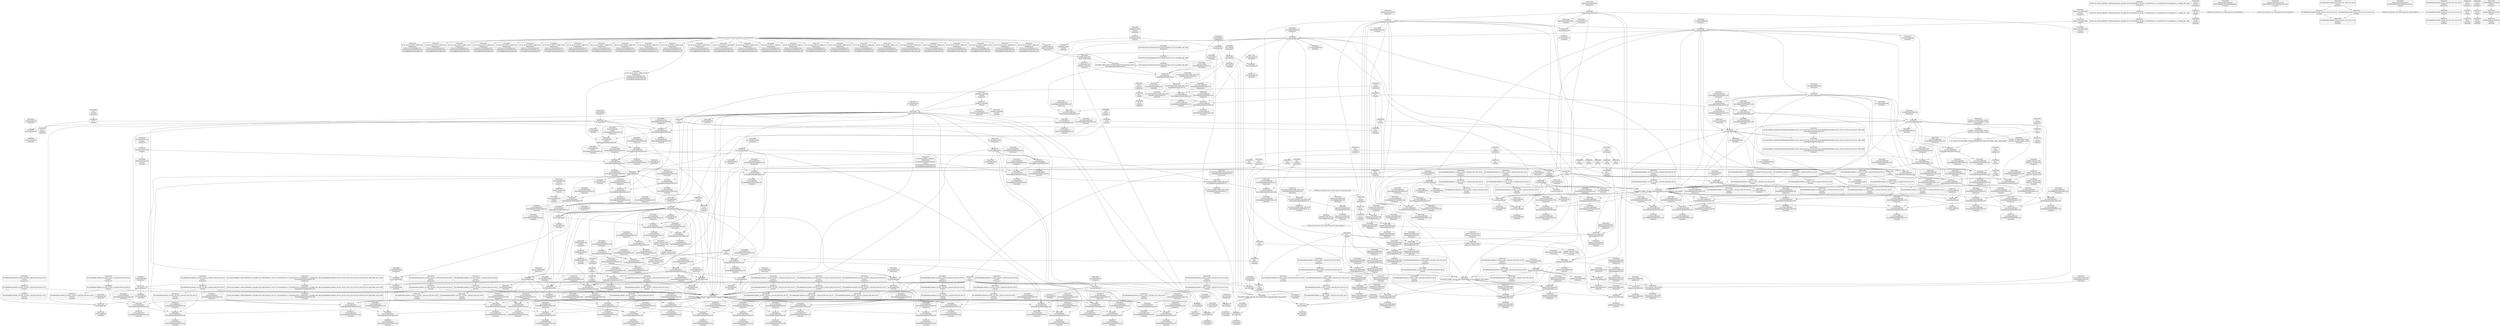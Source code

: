 digraph {
	CE0x4c8db40 [shape=record,shape=Mrecord,label="{CE0x4c8db40|_call_void_mcount()_#2|*SummSource*}"]
	CE0x4c71fa0 [shape=record,shape=Mrecord,label="{CE0x4c71fa0|i64*_getelementptr_inbounds_(_11_x_i64_,_11_x_i64_*___llvm_gcov_ctr58,_i64_0,_i64_8)|*Constant*|*SummSink*}"]
	CE0x4c4daa0 [shape=record,shape=Mrecord,label="{CE0x4c4daa0|apparmor_task_setrlimit:tmp10|security/apparmor/lsm.c,615|*SummSink*}"]
	CE0x4c9f100 [shape=record,shape=Mrecord,label="{CE0x4c9f100|44:_i32,_48:_i16,_128:_i8*,_:_CMRE_168,176_|*MultipleSource*|Function::aa_cred_profile&Arg::cred::|security/apparmor/include/context.h,138|security/apparmor/include/context.h,99}"]
	CE0x4c3ba70 [shape=record,shape=Mrecord,label="{CE0x4c3ba70|apparmor_task_setrlimit:tmp7|security/apparmor/lsm.c,613}"]
	CE0x4c45fe0 [shape=record,shape=Mrecord,label="{CE0x4c45fe0|COLLAPSED:_CRE:_elem_0::|security/apparmor/lsm.c,612}"]
	CE0x4c6c9d0 [shape=record,shape=Mrecord,label="{CE0x4c6c9d0|__aa_current_profile:tmp1}"]
	CE0x4ca1c20 [shape=record,shape=Mrecord,label="{CE0x4ca1c20|void_(i8*,_i32,_i64)*_asm_sideeffect_1:_09ud2_0A.pushsection___bug_table,_22a_22_0A2:_09.long_1b_-_2b,_$_0:c_-_2b_0A_09.word_$_1:c_,_0_0A_09.org_2b+$_2:c_0A.popsection_,_i,i,i,_dirflag_,_fpsr_,_flags_}"]
	CE0x4c434e0 [shape=record,shape=Mrecord,label="{CE0x4c434e0|i32_138|*Constant*|*SummSink*}"]
	CE0x4c775a0 [shape=record,shape=Mrecord,label="{CE0x4c775a0|__aa_current_profile:tmp12|security/apparmor/include/context.h,138|*SummSink*}"]
	CE0x4c99b10 [shape=record,shape=Mrecord,label="{CE0x4c99b10|get_current:tmp}"]
	CE0x4ca4dd0 [shape=record,shape=Mrecord,label="{CE0x4ca4dd0|aa_cred_profile:tmp20|security/apparmor/include/context.h,100}"]
	CE0x4c6d930 [shape=record,shape=Mrecord,label="{CE0x4c6d930|i32_22|*Constant*|*SummSource*}"]
	CE0x4c4b540 [shape=record,shape=Mrecord,label="{CE0x4c4b540|__aa_current_profile:tmp1|*SummSink*}"]
	CE0x4c99790 [shape=record,shape=Mrecord,label="{CE0x4c99790|aa_cred_profile:tmp8|security/apparmor/include/context.h,100}"]
	CE0x4c79f90 [shape=record,shape=Mrecord,label="{CE0x4c79f90|__aa_current_profile:call4|security/apparmor/include/context.h,138|*SummSource*}"]
	CE0x4c7a9c0 [shape=record,shape=Mrecord,label="{CE0x4c7a9c0|aa_cred_profile:entry|*SummSource*}"]
	CE0x4c96450 [shape=record,shape=Mrecord,label="{CE0x4c96450|aa_cred_profile:tmp34|security/apparmor/include/context.h,101|*SummSource*}"]
	CE0x4c74e90 [shape=record,shape=Mrecord,label="{CE0x4c74e90|__aa_current_profile:tmp16|security/apparmor/include/context.h,138|*SummSink*}"]
	CE0x4cb4090 [shape=record,shape=Mrecord,label="{CE0x4cb4090|aa_cred_profile:tmp15|security/apparmor/include/context.h,100}"]
	CE0x4c49070 [shape=record,shape=Mrecord,label="{CE0x4c49070|apparmor_task_setrlimit:call1|security/apparmor/lsm.c,613}"]
	CE0x4c47710 [shape=record,shape=Mrecord,label="{CE0x4c47710|__aa_current_profile:tmp3|*SummSource*}"]
	CE0x4c6c1f0 [shape=record,shape=Mrecord,label="{CE0x4c6c1f0|__aa_current_profile:tmp9|security/apparmor/include/context.h,138}"]
	CE0x4c40ba0 [shape=record,shape=Mrecord,label="{CE0x4c40ba0|apparmor_task_setrlimit:if.then|*SummSink*}"]
	CE0x4c709d0 [shape=record,shape=Mrecord,label="{CE0x4c709d0|__aa_current_profile:tmp2|*SummSource*}"]
	CE0x4c7e2e0 [shape=record,shape=Mrecord,label="{CE0x4c7e2e0|_call_void_mcount()_#2|*SummSource*}"]
	CE0x4c6eec0 [shape=record,shape=Mrecord,label="{CE0x4c6eec0|i64*_getelementptr_inbounds_(_11_x_i64_,_11_x_i64_*___llvm_gcov_ctr58,_i64_0,_i64_6)|*Constant*|*SummSink*}"]
	CE0x4c76370 [shape=record,shape=Mrecord,label="{CE0x4c76370|GLOBAL:current_task|Global_var:current_task|*SummSink*}"]
	CE0x4c68530 [shape=record,shape=Mrecord,label="{CE0x4c68530|aa_cred_profile:tmp6|security/apparmor/include/context.h,100|*SummSource*}"]
	CE0x4c75600 [shape=record,shape=Mrecord,label="{CE0x4c75600|44:_i32,_48:_i16,_128:_i8*,_:_CMRE_80,88_|*MultipleSource*|Function::aa_cred_profile&Arg::cred::|security/apparmor/include/context.h,138|security/apparmor/include/context.h,99}"]
	CE0x4c63aa0 [shape=record,shape=Mrecord,label="{CE0x4c63aa0|__aa_current_profile:tmp18|security/apparmor/include/context.h,138}"]
	CE0x4c4e9c0 [shape=record,shape=Mrecord,label="{CE0x4c4e9c0|i64_4|*Constant*|*SummSource*}"]
	CE0x4c47bf0 [shape=record,shape=Mrecord,label="{CE0x4c47bf0|get_current:tmp3}"]
	CE0x4c70ec0 [shape=record,shape=Mrecord,label="{CE0x4c70ec0|__aa_current_profile:tmp|*SummSink*}"]
	CE0x4c92620 [shape=record,shape=Mrecord,label="{CE0x4c92620|aa_cred_profile:tmp29|security/apparmor/include/context.h,100}"]
	CE0x4c4b290 [shape=record,shape=Mrecord,label="{CE0x4c4b290|__aa_current_profile:bb}"]
	CE0x4c93690 [shape=record,shape=Mrecord,label="{CE0x4c93690|apparmor_task_setrlimit:task|Function::apparmor_task_setrlimit&Arg::task::|*SummSink*}"]
	CE0x4c65530 [shape=record,shape=Mrecord,label="{CE0x4c65530|__aa_current_profile:tmp4|security/apparmor/include/context.h,138|*SummSink*}"]
	CE0x4c4df50 [shape=record,shape=Mrecord,label="{CE0x4c4df50|__aa_current_profile:tmp8|security/apparmor/include/context.h,138|*SummSink*}"]
	CE0x4c61ee0 [shape=record,shape=Mrecord,label="{CE0x4c61ee0|get_current:entry|*SummSource*}"]
	CE0x4c45560 [shape=record,shape=Mrecord,label="{CE0x4c45560|i64_3|*Constant*|*SummSink*}"]
	CE0x4c3c9d0 [shape=record,shape=Mrecord,label="{CE0x4c3c9d0|apparmor_task_setrlimit:entry}"]
	CE0x4c79cf0 [shape=record,shape=Mrecord,label="{CE0x4c79cf0|__aa_current_profile:tmp21|security/apparmor/include/context.h,138|*SummSink*}"]
	CE0x4c990f0 [shape=record,shape=Mrecord,label="{CE0x4c990f0|GLOBAL:__llvm_gcov_ctr46|Global_var:__llvm_gcov_ctr46}"]
	CE0x4c68e00 [shape=record,shape=Mrecord,label="{CE0x4c68e00|aa_cred_profile:lor.rhs}"]
	CE0x4c58d70 [shape=record,shape=Mrecord,label="{CE0x4c58d70|i64*_getelementptr_inbounds_(_16_x_i64_,_16_x_i64_*___llvm_gcov_ctr46,_i64_0,_i64_0)|*Constant*|*SummSink*}"]
	CE0x5805f40 [shape=record,shape=Mrecord,label="{CE0x5805f40|_ret_%struct.aa_profile*_%call4,_!dbg_!15494|security/apparmor/include/context.h,138}"]
	CE0x4c70b60 [shape=record,shape=Mrecord,label="{CE0x4c70b60|aa_cred_profile:if.end|*SummSource*}"]
	CE0x4c8dbe0 [shape=record,shape=Mrecord,label="{CE0x4c8dbe0|_call_void_mcount()_#2|*SummSink*}"]
	CE0x4cb5460 [shape=record,shape=Mrecord,label="{CE0x4cb5460|44:_i32,_48:_i16,_128:_i8*,_:_CMRE_128,136_|*MultipleSource*|Function::aa_cred_profile&Arg::cred::|security/apparmor/include/context.h,138|security/apparmor/include/context.h,99}"]
	CE0x4c793a0 [shape=record,shape=Mrecord,label="{CE0x4c793a0|__aa_current_profile:cred|security/apparmor/include/context.h,138|*SummSink*}"]
	CE0x4c48500 [shape=record,shape=Mrecord,label="{CE0x4c48500|__aa_current_profile:if.then}"]
	CE0x4c46840 [shape=record,shape=Mrecord,label="{CE0x4c46840|apparmor_task_setrlimit:tmp4|security/apparmor/lsm.c,612}"]
	CE0x4c45700 [shape=record,shape=Mrecord,label="{CE0x4c45700|i64_2|*Constant*}"]
	CE0x4c59150 [shape=record,shape=Mrecord,label="{CE0x4c59150|__aa_current_profile:tmp20|security/apparmor/include/context.h,138|*SummSink*}"]
	CE0x4c957b0 [shape=record,shape=Mrecord,label="{CE0x4c957b0|aa_cred_profile:tmp33|security/apparmor/include/context.h,101|*SummSource*}"]
	CE0x4c67970 [shape=record,shape=Mrecord,label="{CE0x4c67970|aa_cred_profile:tobool1|security/apparmor/include/context.h,100}"]
	CE0x4c57420 [shape=record,shape=Mrecord,label="{CE0x4c57420|aa_cred_profile:do.end10}"]
	CE0x4c6e320 [shape=record,shape=Mrecord,label="{CE0x4c6e320|__aa_current_profile:land.lhs.true2}"]
	CE0x4c728d0 [shape=record,shape=Mrecord,label="{CE0x4c728d0|i8_1|*Constant*|*SummSource*}"]
	CE0x4c4bfe0 [shape=record,shape=Mrecord,label="{CE0x4c4bfe0|apparmor_task_setrlimit:call|security/apparmor/lsm.c,609|*SummSink*}"]
	CE0x4c6e440 [shape=record,shape=Mrecord,label="{CE0x4c6e440|__aa_current_profile:land.lhs.true2|*SummSource*}"]
	CE0x4c62360 [shape=record,shape=Mrecord,label="{CE0x4c62360|_ret_%struct.task_struct*_%tmp4,_!dbg_!15471|./arch/x86/include/asm/current.h,14|*SummSink*}"]
	CE0x4cb7760 [shape=record,shape=Mrecord,label="{CE0x4cb7760|aa_cred_profile:do.cond|*SummSource*}"]
	CE0x4c9a990 [shape=record,shape=Mrecord,label="{CE0x4c9a990|get_current:tmp1|*SummSource*}"]
	CE0x4cb58e0 [shape=record,shape=Mrecord,label="{CE0x4cb58e0|44:_i32,_48:_i16,_128:_i8*,_:_CMRE_144,152_|*MultipleSource*|Function::aa_cred_profile&Arg::cred::|security/apparmor/include/context.h,138|security/apparmor/include/context.h,99}"]
	CE0x4c6ca40 [shape=record,shape=Mrecord,label="{CE0x4c6ca40|__aa_current_profile:tmp1|*SummSource*}"]
	CE0x4c57660 [shape=record,shape=Mrecord,label="{CE0x4c57660|aa_cred_profile:do.end10|*SummSink*}"]
	CE0x4ca89a0 [shape=record,shape=Mrecord,label="{CE0x4ca89a0|%struct.aa_task_cxt*_null|*Constant*|*SummSink*}"]
	CE0x4c92d00 [shape=record,shape=Mrecord,label="{CE0x4c92d00|i64*_getelementptr_inbounds_(_16_x_i64_,_16_x_i64_*___llvm_gcov_ctr46,_i64_0,_i64_15)|*Constant*|*SummSink*}"]
	CE0x4ca9ba0 [shape=record,shape=Mrecord,label="{CE0x4ca9ba0|i64*_getelementptr_inbounds_(_16_x_i64_,_16_x_i64_*___llvm_gcov_ctr46,_i64_0,_i64_14)|*Constant*|*SummSource*}"]
	CE0x4cb3d50 [shape=record,shape=Mrecord,label="{CE0x4cb3d50|i64_6|*Constant*|*SummSource*}"]
	CE0x4c74710 [shape=record,shape=Mrecord,label="{CE0x4c74710|__aa_current_profile:tmp15|security/apparmor/include/context.h,138}"]
	"CONST[source:0(mediator),value:2(dynamic)][purpose:{object}][SnkIdx:3]"
	CE0x4ca73d0 [shape=record,shape=Mrecord,label="{CE0x4ca73d0|aa_cred_profile:tmp24|security/apparmor/include/context.h,100|*SummSink*}"]
	CE0x4c46940 [shape=record,shape=Mrecord,label="{CE0x4c46940|apparmor_task_setrlimit:tmp4|security/apparmor/lsm.c,612|*SummSource*}"]
	CE0x4c71410 [shape=record,shape=Mrecord,label="{CE0x4c71410|get_current:tmp4|./arch/x86/include/asm/current.h,14}"]
	CE0x4c4f700 [shape=record,shape=Mrecord,label="{CE0x4c4f700|_call_void_mcount()_#2|*SummSink*}"]
	CE0x4c68890 [shape=record,shape=Mrecord,label="{CE0x4c68890|aa_cred_profile:tmp6|security/apparmor/include/context.h,100}"]
	CE0x4c53dd0 [shape=record,shape=Mrecord,label="{CE0x4c53dd0|apparmor_task_setrlimit:cmp|security/apparmor/lsm.c,612|*SummSink*}"]
	CE0x4c784f0 [shape=record,shape=Mrecord,label="{CE0x4c784f0|i64*_getelementptr_inbounds_(_16_x_i64_,_16_x_i64_*___llvm_gcov_ctr46,_i64_0,_i64_4)|*Constant*|*SummSource*}"]
	CE0x4c491f0 [shape=record,shape=Mrecord,label="{CE0x4c491f0|apparmor_task_setrlimit:call1|security/apparmor/lsm.c,613|*SummSink*}"]
	CE0x4ca72f0 [shape=record,shape=Mrecord,label="{CE0x4ca72f0|aa_cred_profile:tmp24|security/apparmor/include/context.h,100}"]
	CE0x4ca7f20 [shape=record,shape=Mrecord,label="{CE0x4ca7f20|i64*_getelementptr_inbounds_(_16_x_i64_,_16_x_i64_*___llvm_gcov_ctr46,_i64_0,_i64_12)|*Constant*|*SummSource*}"]
	CE0x4c8a910 [shape=record,shape=Mrecord,label="{CE0x4c8a910|aa_cred_profile:tmp10|security/apparmor/include/context.h,100|*SummSink*}"]
	CE0x4be3ba0 [shape=record,shape=Mrecord,label="{CE0x4be3ba0|i32_0|*Constant*|*SummSink*}"]
	CE0x4c683d0 [shape=record,shape=Mrecord,label="{CE0x4c683d0|i64_2|*Constant*}"]
	CE0x4c3c070 [shape=record,shape=Mrecord,label="{CE0x4c3c070|apparmor_task_setrlimit:tmp8|security/apparmor/lsm.c,613|*SummSource*}"]
	CE0x4cbde60 [shape=record,shape=Mrecord,label="{CE0x4cbde60|aa_cred_profile:lnot2|security/apparmor/include/context.h,100}"]
	CE0x4cb21d0 [shape=record,shape=Mrecord,label="{CE0x4cb21d0|aa_cred_profile:do.cond|*SummSink*}"]
	CE0x4c8fde0 [shape=record,shape=Mrecord,label="{CE0x4c8fde0|i64*_getelementptr_inbounds_(_16_x_i64_,_16_x_i64_*___llvm_gcov_ctr46,_i64_0,_i64_14)|*Constant*|*SummSink*}"]
	CE0x4c6b470 [shape=record,shape=Mrecord,label="{CE0x4c6b470|__aa_current_profile:do.body|*SummSource*}"]
	CE0x4cb4f30 [shape=record,shape=Mrecord,label="{CE0x4cb4f30|aa_cred_profile:tmp16|security/apparmor/include/context.h,100|*SummSink*}"]
	CE0x4c7aa80 [shape=record,shape=Mrecord,label="{CE0x4c7aa80|aa_cred_profile:entry|*SummSink*}"]
	CE0x4c67d10 [shape=record,shape=Mrecord,label="{CE0x4c67d10|%struct.aa_profile*_null|*Constant*|*SummSink*}"]
	CE0x4c46b40 [shape=record,shape=Mrecord,label="{CE0x4c46b40|apparmor_task_setrlimit:tmp5|security/apparmor/lsm.c,612|*SummSource*}"]
	CE0x4c77760 [shape=record,shape=Mrecord,label="{CE0x4c77760|i64*_getelementptr_inbounds_(_11_x_i64_,_11_x_i64_*___llvm_gcov_ctr58,_i64_0,_i64_6)|*Constant*}"]
	CE0x4c8b2d0 [shape=record,shape=Mrecord,label="{CE0x4c8b2d0|44:_i32,_48:_i16,_128:_i8*,_:_CMRE_4,8_|*MultipleSource*|Function::aa_cred_profile&Arg::cred::|security/apparmor/include/context.h,138|security/apparmor/include/context.h,99}"]
	CE0x4c7cfd0 [shape=record,shape=Mrecord,label="{CE0x4c7cfd0|get_current:bb}"]
	CE0x4caa230 [shape=record,shape=Mrecord,label="{CE0x4caa230|aa_cred_profile:tmp11|security/apparmor/include/context.h,100|*SummSink*}"]
	CE0x4cb33a0 [shape=record,shape=Mrecord,label="{CE0x4cb33a0|aa_cred_profile:tobool4|security/apparmor/include/context.h,100}"]
	CE0x4c6f920 [shape=record,shape=Mrecord,label="{CE0x4c6f920|__aa_current_profile:tmp14|security/apparmor/include/context.h,138|*SummSource*}"]
	CE0x4c59a00 [shape=record,shape=Mrecord,label="{CE0x4c59a00|aa_cred_profile:do.body|*SummSink*}"]
	CE0x4c68960 [shape=record,shape=Mrecord,label="{CE0x4c68960|i64_0|*Constant*}"]
	CE0x4cb6710 [shape=record,shape=Mrecord,label="{CE0x4cb6710|aa_cred_profile:lnot.ext|security/apparmor/include/context.h,100}"]
	CE0x4c79330 [shape=record,shape=Mrecord,label="{CE0x4c79330|__aa_current_profile:cred|security/apparmor/include/context.h,138|*SummSource*}"]
	CE0x4cb4410 [shape=record,shape=Mrecord,label="{CE0x4cb4410|aa_cred_profile:tmp14|security/apparmor/include/context.h,100|*SummSink*}"]
	CE0x4c50a10 [shape=record,shape=Mrecord,label="{CE0x4c50a10|i64_0|*Constant*|*SummSink*}"]
	CE0x4c99680 [shape=record,shape=Mrecord,label="{CE0x4c99680|aa_cred_profile:tmp7|security/apparmor/include/context.h,100|*SummSource*}"]
	CE0x4ca4eb0 [shape=record,shape=Mrecord,label="{CE0x4ca4eb0|aa_cred_profile:tmp20|security/apparmor/include/context.h,100|*SummSink*}"]
	CE0x4c3f4b0 [shape=record,shape=Mrecord,label="{CE0x4c3f4b0|__aa_current_profile:entry}"]
	CE0x4ca9120 [shape=record,shape=Mrecord,label="{CE0x4ca9120|aa_cred_profile:do.body6|*SummSink*}"]
	CE0x4c6c400 [shape=record,shape=Mrecord,label="{CE0x4c6c400|__aa_current_profile:tmp9|security/apparmor/include/context.h,138|*SummSink*}"]
	CE0x4c445d0 [shape=record,shape=Mrecord,label="{CE0x4c445d0|apparmor_task_setrlimit:tmp1|*SummSource*}"]
	CE0x4c63850 [shape=record,shape=Mrecord,label="{CE0x4c63850|__aa_current_profile:tmp17|security/apparmor/include/context.h,138}"]
	CE0x4caa710 [shape=record,shape=Mrecord,label="{CE0x4caa710|aa_cred_profile:profile|security/apparmor/include/context.h,100|*SummSource*}"]
	CE0x4c68d30 [shape=record,shape=Mrecord,label="{CE0x4c68d30|aa_cred_profile:tmp5|security/apparmor/include/context.h,99|*SummSource*}"]
	CE0x4c4cac0 [shape=record,shape=Mrecord,label="{CE0x4c4cac0|i64*_getelementptr_inbounds_(_5_x_i64_,_5_x_i64_*___llvm_gcov_ctr105,_i64_0,_i64_4)|*Constant*}"]
	CE0x4c4dd70 [shape=record,shape=Mrecord,label="{CE0x4c4dd70|0:_i8,_:_GCMR___aa_current_profile.__warned_internal_global_i8_0,_section_.data.unlikely_,_align_1:_elem_0:default:}"]
	CE0x4c78150 [shape=record,shape=Mrecord,label="{CE0x4c78150|aa_cred_profile:tmp9|security/apparmor/include/context.h,100|*SummSource*}"]
	CE0x4c92230 [shape=record,shape=Mrecord,label="{CE0x4c92230|aa_cred_profile:tmp28|security/apparmor/include/context.h,100}"]
	CE0x4c90a70 [shape=record,shape=Mrecord,label="{CE0x4c90a70|i64*_getelementptr_inbounds_(_16_x_i64_,_16_x_i64_*___llvm_gcov_ctr46,_i64_0,_i64_15)|*Constant*}"]
	CE0x4c4aba0 [shape=record,shape=Mrecord,label="{CE0x4c4aba0|i64_1|*Constant*}"]
	CE0x4cb4ad0 [shape=record,shape=Mrecord,label="{CE0x4cb4ad0|aa_cred_profile:tmp16|security/apparmor/include/context.h,100}"]
	CE0x4c60dc0 [shape=record,shape=Mrecord,label="{CE0x4c60dc0|aa_cred_profile:tmp17|security/apparmor/include/context.h,100}"]
	CE0x4ca3ae0 [shape=record,shape=Mrecord,label="{CE0x4ca3ae0|aa_cred_profile:tmp18|security/apparmor/include/context.h,100}"]
	CE0x4c78fe0 [shape=record,shape=Mrecord,label="{CE0x4c78fe0|i32_78|*Constant*|*SummSource*}"]
	CE0x4c46680 [shape=record,shape=Mrecord,label="{CE0x4c46680|apparmor_task_setrlimit:mode|security/apparmor/lsm.c,612|*SummSource*}"]
	CE0x4c6e0f0 [shape=record,shape=Mrecord,label="{CE0x4c6e0f0|GLOBAL:current_task|Global_var:current_task}"]
	CE0x4c8e200 [shape=record,shape=Mrecord,label="{CE0x4c8e200|aa_cred_profile:tmp1}"]
	CE0x4cbd770 [shape=record,shape=Mrecord,label="{CE0x4cbd770|aa_cred_profile:tmp13}"]
	CE0x4c7b3f0 [shape=record,shape=Mrecord,label="{CE0x4c7b3f0|_ret_%struct.aa_profile*_%tmp34,_!dbg_!15510|security/apparmor/include/context.h,101|*SummSink*}"]
	CE0x4c58b70 [shape=record,shape=Mrecord,label="{CE0x4c58b70|i64*_getelementptr_inbounds_(_16_x_i64_,_16_x_i64_*___llvm_gcov_ctr46,_i64_0,_i64_0)|*Constant*|*SummSource*}"]
	CE0x4ca84e0 [shape=record,shape=Mrecord,label="{CE0x4ca84e0|aa_cred_profile:tmp5|security/apparmor/include/context.h,99|*SummSink*}"]
	CE0x4ca7360 [shape=record,shape=Mrecord,label="{CE0x4ca7360|aa_cred_profile:tmp24|security/apparmor/include/context.h,100|*SummSource*}"]
	CE0x4c59050 [shape=record,shape=Mrecord,label="{CE0x4c59050|__aa_current_profile:tmp20|security/apparmor/include/context.h,138|*SummSource*}"]
	CE0x4cb69a0 [shape=record,shape=Mrecord,label="{CE0x4cb69a0|aa_cred_profile:lnot.ext|security/apparmor/include/context.h,100|*SummSource*}"]
	CE0x4c73060 [shape=record,shape=Mrecord,label="{CE0x4c73060|_call_void_lockdep_rcu_suspicious(i8*_getelementptr_inbounds_(_36_x_i8_,_36_x_i8_*_.str12,_i32_0,_i32_0),_i32_138,_i8*_getelementptr_inbounds_(_45_x_i8_,_45_x_i8_*_.str14,_i32_0,_i32_0))_#7,_!dbg_!15483|security/apparmor/include/context.h,138|*SummSink*}"]
	CE0x4ca6250 [shape=record,shape=Mrecord,label="{CE0x4ca6250|aa_cred_profile:tmp23|security/apparmor/include/context.h,100}"]
	CE0x4c45d80 [shape=record,shape=Mrecord,label="{CE0x4c45d80|i64*_getelementptr_inbounds_(_5_x_i64_,_5_x_i64_*___llvm_gcov_ctr105,_i64_0,_i64_3)|*Constant*}"]
	CE0x4c3f590 [shape=record,shape=Mrecord,label="{CE0x4c3f590|__aa_current_profile:entry|*SummSource*}"]
	CE0x4ca76e0 [shape=record,shape=Mrecord,label="{CE0x4ca76e0|aa_cred_profile:tmp25|security/apparmor/include/context.h,100}"]
	CE0x4c47d50 [shape=record,shape=Mrecord,label="{CE0x4c47d50|i64*_getelementptr_inbounds_(_2_x_i64_,_2_x_i64_*___llvm_gcov_ctr112,_i64_0,_i64_0)|*Constant*|*SummSink*}"]
	CE0x4c768b0 [shape=record,shape=Mrecord,label="{CE0x4c768b0|__aa_current_profile:tmp10|security/apparmor/include/context.h,138|*SummSource*}"]
	CE0x4c57590 [shape=record,shape=Mrecord,label="{CE0x4c57590|aa_cred_profile:do.end10|*SummSource*}"]
	CE0x4c6b7e0 [shape=record,shape=Mrecord,label="{CE0x4c6b7e0|i64_5|*Constant*|*SummSource*}"]
	CE0x4c4d0a0 [shape=record,shape=Mrecord,label="{CE0x4c4d0a0|apparmor_task_setrlimit:tmp9|security/apparmor/lsm.c,615}"]
	CE0x4c47590 [shape=record,shape=Mrecord,label="{CE0x4c47590|__aa_current_profile:tmp3}"]
	CE0x4c56ef0 [shape=record,shape=Mrecord,label="{CE0x4c56ef0|i64_3|*Constant*}"]
	CE0x4c79ac0 [shape=record,shape=Mrecord,label="{CE0x4c79ac0|__aa_current_profile:call4|security/apparmor/include/context.h,138}"]
	CE0x4c64d70 [shape=record,shape=Mrecord,label="{CE0x4c64d70|__aa_current_profile:call|security/apparmor/include/context.h,138|*SummSource*}"]
	CE0x4c65460 [shape=record,shape=Mrecord,label="{CE0x4c65460|__aa_current_profile:tmp4|security/apparmor/include/context.h,138|*SummSource*}"]
	CE0x4c72f80 [shape=record,shape=Mrecord,label="{CE0x4c72f80|_call_void_lockdep_rcu_suspicious(i8*_getelementptr_inbounds_(_36_x_i8_,_36_x_i8_*_.str12,_i32_0,_i32_0),_i32_138,_i8*_getelementptr_inbounds_(_45_x_i8_,_45_x_i8_*_.str14,_i32_0,_i32_0))_#7,_!dbg_!15483|security/apparmor/include/context.h,138}"]
	CE0x4c922a0 [shape=record,shape=Mrecord,label="{CE0x4c922a0|aa_cred_profile:tmp28|security/apparmor/include/context.h,100|*SummSource*}"]
	CE0x4ca7bb0 [shape=record,shape=Mrecord,label="{CE0x4ca7bb0|i64*_getelementptr_inbounds_(_16_x_i64_,_16_x_i64_*___llvm_gcov_ctr46,_i64_0,_i64_12)|*Constant*}"]
	CE0x4c95690 [shape=record,shape=Mrecord,label="{CE0x4c95690|aa_cred_profile:tmp33|security/apparmor/include/context.h,101}"]
	CE0x4c4dee0 [shape=record,shape=Mrecord,label="{CE0x4c4dee0|__aa_current_profile:tobool1|security/apparmor/include/context.h,138}"]
	CE0x4c50730 [shape=record,shape=Mrecord,label="{CE0x4c50730|GLOBAL:__llvm_gcov_ctr105|Global_var:__llvm_gcov_ctr105|*SummSource*}"]
	CE0x4cbe8e0 [shape=record,shape=Mrecord,label="{CE0x4cbe8e0|aa_cred_profile:lor.rhs|*SummSink*}"]
	CE0x4c64f00 [shape=record,shape=Mrecord,label="{CE0x4c64f00|aa_cred_profile:tmp1|*SummSource*}"]
	CE0x4c49580 [shape=record,shape=Mrecord,label="{CE0x4c49580|i64_2|*Constant*|*SummSink*}"]
	CE0x4ca6590 [shape=record,shape=Mrecord,label="{CE0x4ca6590|aa_cred_profile:tmp23|security/apparmor/include/context.h,100|*SummSource*}"]
	CE0x4c6adb0 [shape=record,shape=Mrecord,label="{CE0x4c6adb0|__aa_current_profile:do.end}"]
	CE0x4cbe080 [shape=record,shape=Mrecord,label="{CE0x4cbe080|aa_cred_profile:lnot2|security/apparmor/include/context.h,100|*SummSource*}"]
	"CONST[source:2(external),value:2(dynamic)][purpose:{subject}][SrcIdx:5]"
	CE0x4c99610 [shape=record,shape=Mrecord,label="{CE0x4c99610|aa_cred_profile:tmp7|security/apparmor/include/context.h,100}"]
	CE0x4c8d6d0 [shape=record,shape=Mrecord,label="{CE0x4c8d6d0|aa_cred_profile:tobool|security/apparmor/include/context.h,100}"]
	CE0x4c5fa20 [shape=record,shape=Mrecord,label="{CE0x4c5fa20|i64*_getelementptr_inbounds_(_11_x_i64_,_11_x_i64_*___llvm_gcov_ctr58,_i64_0,_i64_10)|*Constant*|*SummSink*}"]
	CE0x4c95d10 [shape=record,shape=Mrecord,label="{CE0x4c95d10|aa_cred_profile:profile11|security/apparmor/include/context.h,101}"]
	CE0x4c7af70 [shape=record,shape=Mrecord,label="{CE0x4c7af70|_ret_%struct.aa_profile*_%tmp34,_!dbg_!15510|security/apparmor/include/context.h,101|*SummSource*}"]
	CE0x4ca54d0 [shape=record,shape=Mrecord,label="{CE0x4ca54d0|aa_cred_profile:tmp21|security/apparmor/include/context.h,100|*SummSink*}"]
	CE0x4ca94f0 [shape=record,shape=Mrecord,label="{CE0x4ca94f0|aa_cred_profile:tmp7|security/apparmor/include/context.h,100|*SummSink*}"]
	CE0x4c797e0 [shape=record,shape=Mrecord,label="{CE0x4c797e0|__aa_current_profile:tmp21|security/apparmor/include/context.h,138}"]
	CE0x4c8a830 [shape=record,shape=Mrecord,label="{CE0x4c8a830|aa_cred_profile:tmp10|security/apparmor/include/context.h,100}"]
	CE0x4c77c50 [shape=record,shape=Mrecord,label="{CE0x4c77c50|aa_cred_profile:tmp8|security/apparmor/include/context.h,100|*SummSource*}"]
	CE0x4c66510 [shape=record,shape=Mrecord,label="{CE0x4c66510|GLOBAL:__aa_current_profile.__warned|Global_var:__aa_current_profile.__warned|*SummSource*}"]
	CE0x4c59ed0 [shape=record,shape=Mrecord,label="{CE0x4c59ed0|GLOBAL:__aa_current_profile|*Constant*|*SummSink*}"]
	CE0x4c91e60 [shape=record,shape=Mrecord,label="{CE0x4c91e60|i64*_getelementptr_inbounds_(_16_x_i64_,_16_x_i64_*___llvm_gcov_ctr46,_i64_0,_i64_13)|*Constant*|*SummSink*}"]
	CE0x4ca53b0 [shape=record,shape=Mrecord,label="{CE0x4ca53b0|aa_cred_profile:tmp21|security/apparmor/include/context.h,100|*SummSource*}"]
	CE0x4c912b0 [shape=record,shape=Mrecord,label="{CE0x4c912b0|aa_cred_profile:tmp27|security/apparmor/include/context.h,100}"]
	CE0x4cbd0c0 [shape=record,shape=Mrecord,label="{CE0x4cbd0c0|aa_cred_profile:tobool1|security/apparmor/include/context.h,100|*SummSink*}"]
	CE0x4ca3b50 [shape=record,shape=Mrecord,label="{CE0x4ca3b50|aa_cred_profile:tmp18|security/apparmor/include/context.h,100|*SummSource*}"]
	CE0x4c630a0 [shape=record,shape=Mrecord,label="{CE0x4c630a0|i64*_getelementptr_inbounds_(_11_x_i64_,_11_x_i64_*___llvm_gcov_ctr58,_i64_0,_i64_9)|*Constant*|*SummSource*}"]
	CE0x4c72a30 [shape=record,shape=Mrecord,label="{CE0x4c72a30|i8_1|*Constant*|*SummSink*}"]
	CE0x4cbd910 [shape=record,shape=Mrecord,label="{CE0x4cbd910|aa_cred_profile:lnot|security/apparmor/include/context.h,100|*SummSink*}"]
	CE0x4c70c20 [shape=record,shape=Mrecord,label="{CE0x4c70c20|aa_cred_profile:if.end|*SummSink*}"]
	CE0x4ca4a00 [shape=record,shape=Mrecord,label="{CE0x4ca4a00|i64*_getelementptr_inbounds_(_16_x_i64_,_16_x_i64_*___llvm_gcov_ctr46,_i64_0,_i64_8)|*Constant*|*SummSink*}"]
	CE0x4cbe7e0 [shape=record,shape=Mrecord,label="{CE0x4cbe7e0|aa_cred_profile:lor.rhs|*SummSource*}"]
	CE0x4ca4350 [shape=record,shape=Mrecord,label="{CE0x4ca4350|i64*_getelementptr_inbounds_(_16_x_i64_,_16_x_i64_*___llvm_gcov_ctr46,_i64_0,_i64_8)|*Constant*}"]
	CE0x4c5f700 [shape=record,shape=Mrecord,label="{CE0x4c5f700|i64*_getelementptr_inbounds_(_11_x_i64_,_11_x_i64_*___llvm_gcov_ctr58,_i64_0,_i64_10)|*Constant*|*SummSource*}"]
	CE0x4c3bae0 [shape=record,shape=Mrecord,label="{CE0x4c3bae0|apparmor_task_setrlimit:tmp7|security/apparmor/lsm.c,613|*SummSource*}"]
	CE0x4c6d9a0 [shape=record,shape=Mrecord,label="{CE0x4c6d9a0|44:_i32,_48:_i16,_128:_i8*,_:_CMRE_0,4_|*MultipleSource*|Function::aa_cred_profile&Arg::cred::|security/apparmor/include/context.h,138|security/apparmor/include/context.h,99}"]
	CE0x4c50eb0 [shape=record,shape=Mrecord,label="{CE0x4c50eb0|apparmor_task_setrlimit:tmp2|security/apparmor/lsm.c,612}"]
	CE0x4ca37b0 [shape=record,shape=Mrecord,label="{CE0x4ca37b0|aa_cred_profile:tmp22|security/apparmor/include/context.h,100|*SummSink*}"]
	CE0x4c75050 [shape=record,shape=Mrecord,label="{CE0x4c75050|i8_1|*Constant*}"]
	CE0x4ca27f0 [shape=record,shape=Mrecord,label="{CE0x4ca27f0|i8*_getelementptr_inbounds_(_36_x_i8_,_36_x_i8_*_.str12,_i32_0,_i32_0)|*Constant*}"]
	CE0x4c8d510 [shape=record,shape=Mrecord,label="{CE0x4c8d510|aa_cred_profile:tmp4|*LoadInst*|security/apparmor/include/context.h,99|*SummSource*}"]
	CE0x4cbdb00 [shape=record,shape=Mrecord,label="{CE0x4cbdb00|aa_cred_profile:tmp13|*SummSource*}"]
	CE0x4c6fbe0 [shape=record,shape=Mrecord,label="{CE0x4c6fbe0|i1_true|*Constant*}"]
	CE0x4c5d5b0 [shape=record,shape=Mrecord,label="{CE0x4c5d5b0|apparmor_task_setrlimit:tmp5|security/apparmor/lsm.c,612}"]
	CE0x4c689d0 [shape=record,shape=Mrecord,label="{CE0x4c689d0|aa_cred_profile:tmp6|security/apparmor/include/context.h,100|*SummSink*}"]
	CE0x4c466f0 [shape=record,shape=Mrecord,label="{CE0x4c466f0|apparmor_task_setrlimit:mode|security/apparmor/lsm.c,612|*SummSink*}"]
	CE0x4c7a580 [shape=record,shape=Mrecord,label="{CE0x4c7a580|aa_cred_profile:entry}"]
	CE0x4c69070 [shape=record,shape=Mrecord,label="{CE0x4c69070|__aa_current_profile:land.lhs.true}"]
	CE0x4c7d080 [shape=record,shape=Mrecord,label="{CE0x4c7d080|get_current:bb|*SummSink*}"]
	CE0x4ca5690 [shape=record,shape=Mrecord,label="{CE0x4ca5690|_call_void_asm_sideeffect_1:_09ud2_0A.pushsection___bug_table,_22a_22_0A2:_09.long_1b_-_2b,_$_0:c_-_2b_0A_09.word_$_1:c_,_0_0A_09.org_2b+$_2:c_0A.popsection_,_i,i,i,_dirflag_,_fpsr_,_flags_(i8*_getelementptr_inbounds_(_36_x_i8_,_36_x_i8_*_.str12,_i32_0,_i32_0),_i32_100,_i64_12)_#2,_!dbg_!15490,_!srcloc_!15493|security/apparmor/include/context.h,100}"]
	CE0x4c49860 [shape=record,shape=Mrecord,label="{CE0x4c49860|apparmor_task_setrlimit:tmp3|security/apparmor/lsm.c,612}"]
	CE0x4ca9670 [shape=record,shape=Mrecord,label="{CE0x4ca9670|aa_cred_profile:tmp29|security/apparmor/include/context.h,100|*SummSink*}"]
	CE0x4c4e630 [shape=record,shape=Mrecord,label="{CE0x4c4e630|i64_4|*Constant*}"]
	CE0x4ca4190 [shape=record,shape=Mrecord,label="{CE0x4ca4190|aa_cred_profile:tmp19|security/apparmor/include/context.h,100|*SummSink*}"]
	CE0x4c75140 [shape=record,shape=Mrecord,label="{CE0x4c75140|44:_i32,_48:_i16,_128:_i8*,_:_CMRE_64,72_|*MultipleSource*|Function::aa_cred_profile&Arg::cred::|security/apparmor/include/context.h,138|security/apparmor/include/context.h,99}"]
	CE0x4c77aa0 [shape=record,shape=Mrecord,label="{CE0x4c77aa0|i64*_getelementptr_inbounds_(_2_x_i64_,_2_x_i64_*___llvm_gcov_ctr112,_i64_0,_i64_1)|*Constant*|*SummSource*}"]
	CE0x4c47070 [shape=record,shape=Mrecord,label="{CE0x4c47070|apparmor_task_setrlimit:tmp3|security/apparmor/lsm.c,612|*SummSink*}"]
	CE0x4c69760 [shape=record,shape=Mrecord,label="{CE0x4c69760|_call_void_mcount()_#2|*SummSink*}"]
	CE0x4c7b210 [shape=record,shape=Mrecord,label="{CE0x4c7b210|_ret_%struct.aa_profile*_%tmp34,_!dbg_!15510|security/apparmor/include/context.h,101}"]
	CE0x4c747f0 [shape=record,shape=Mrecord,label="{CE0x4c747f0|__aa_current_profile:tmp15|security/apparmor/include/context.h,138|*SummSink*}"]
	CE0x4c67090 [shape=record,shape=Mrecord,label="{CE0x4c67090|%struct.aa_profile*_null|*Constant*}"]
	CE0x4cb4310 [shape=record,shape=Mrecord,label="{CE0x4cb4310|aa_cred_profile:tmp14|security/apparmor/include/context.h,100|*SummSource*}"]
	CE0x4ca66b0 [shape=record,shape=Mrecord,label="{CE0x4ca66b0|aa_cred_profile:tmp23|security/apparmor/include/context.h,100|*SummSink*}"]
	CE0x4c90790 [shape=record,shape=Mrecord,label="{CE0x4c90790|aa_cred_profile:tmp31|security/apparmor/include/context.h,100|*SummSource*}"]
	CE0x4c6cc80 [shape=record,shape=Mrecord,label="{CE0x4c6cc80|i64*_getelementptr_inbounds_(_11_x_i64_,_11_x_i64_*___llvm_gcov_ctr58,_i64_0,_i64_1)|*Constant*}"]
	CE0x4c4b1b0 [shape=record,shape=Mrecord,label="{CE0x4c4b1b0|__aa_current_profile:do.end|*SummSink*}"]
	CE0x4c620b0 [shape=record,shape=Mrecord,label="{CE0x4c620b0|_ret_%struct.task_struct*_%tmp4,_!dbg_!15471|./arch/x86/include/asm/current.h,14|*SummSource*}"]
	CE0x4c70f50 [shape=record,shape=Mrecord,label="{CE0x4c70f50|i64_1|*Constant*}"]
	CE0x4c6eba0 [shape=record,shape=Mrecord,label="{CE0x4c6eba0|i64*_getelementptr_inbounds_(_11_x_i64_,_11_x_i64_*___llvm_gcov_ctr58,_i64_0,_i64_6)|*Constant*|*SummSource*}"]
	CE0x4cb8160 [shape=record,shape=Mrecord,label="{CE0x4cb8160|aa_cred_profile:tmp4|*LoadInst*|security/apparmor/include/context.h,99|*SummSink*}"]
	CE0x4c7cc70 [shape=record,shape=Mrecord,label="{CE0x4c7cc70|get_current:tmp2}"]
	CE0x4cb1e00 [shape=record,shape=Mrecord,label="{CE0x4cb1e00|aa_cred_profile:do.end8|*SummSink*}"]
	CE0x4c90f30 [shape=record,shape=Mrecord,label="{CE0x4c90f30|aa_cred_profile:tmp26|security/apparmor/include/context.h,100|*SummSource*}"]
	CE0x4c6e6d0 [shape=record,shape=Mrecord,label="{CE0x4c6e6d0|get_current:tmp4|./arch/x86/include/asm/current.h,14|*SummSource*}"]
	CE0x4cb6ef0 [shape=record,shape=Mrecord,label="{CE0x4cb6ef0|aa_cred_profile:conv|security/apparmor/include/context.h,100|*SummSource*}"]
	CE0x4c8d770 [shape=record,shape=Mrecord,label="{CE0x4c8d770|aa_cred_profile:tobool|security/apparmor/include/context.h,100|*SummSource*}"]
	CE0x4c78ec0 [shape=record,shape=Mrecord,label="{CE0x4c78ec0|i32_78|*Constant*}"]
	CE0x4c8e490 [shape=record,shape=Mrecord,label="{CE0x4c8e490|get_current:tmp3|*SummSource*}"]
	CE0x4c60420 [shape=record,shape=Mrecord,label="{CE0x4c60420|__aa_current_profile:call3|security/apparmor/include/context.h,138|*SummSink*}"]
	CE0x4c74d90 [shape=record,shape=Mrecord,label="{CE0x4c74d90|__aa_current_profile:tmp16|security/apparmor/include/context.h,138|*SummSource*}"]
	CE0x4c405f0 [shape=record,shape=Mrecord,label="{CE0x4c405f0|apparmor_task_setrlimit:if.end|*SummSink*}"]
	CE0x4cb2010 [shape=record,shape=Mrecord,label="{CE0x4cb2010|aa_cred_profile:bb|*SummSource*}"]
	CE0x4c78ce0 [shape=record,shape=Mrecord,label="{CE0x4c78ce0|i64_1|*Constant*}"]
	CE0x4c77040 [shape=record,shape=Mrecord,label="{CE0x4c77040|__aa_current_profile:tmp11|security/apparmor/include/context.h,138|*SummSink*}"]
	"CONST[source:0(mediator),value:2(dynamic)][purpose:{object}][SnkIdx:2]"
	CE0x4c75f10 [shape=record,shape=Mrecord,label="{CE0x4c75f10|GLOBAL:current_task|Global_var:current_task|*SummSource*}"]
	CE0x4ca9320 [shape=record,shape=Mrecord,label="{CE0x4ca9320|aa_cred_profile:do.end|*SummSource*}"]
	CE0x4c95190 [shape=record,shape=Mrecord,label="{CE0x4c95190|aa_cred_profile:tmp32|security/apparmor/include/context.h,101|*SummSink*}"]
	CE0x4c60990 [shape=record,shape=Mrecord,label="{CE0x4c60990|GLOBAL:get_current|*Constant*|*SummSource*}"]
	CE0x4c67430 [shape=record,shape=Mrecord,label="{CE0x4c67430|aa_cred_profile:tmp12|security/apparmor/include/context.h,100}"]
	CE0x4c6dc60 [shape=record,shape=Mrecord,label="{CE0x4c6dc60|aa_cred_profile:do.end8}"]
	CE0x4c90290 [shape=record,shape=Mrecord,label="{CE0x4c90290|aa_cred_profile:tmp30|security/apparmor/include/context.h,100|*SummSink*}"]
	CE0x4c3f8e0 [shape=record,shape=Mrecord,label="{CE0x4c3f8e0|apparmor_task_setrlimit:if.end}"]
	CE0x4c48360 [shape=record,shape=Mrecord,label="{CE0x4c48360|_ret_i32_%error.0,_!dbg_!15482|security/apparmor/lsm.c,615|*SummSink*}"]
	CE0x4ca2e00 [shape=record,shape=Mrecord,label="{CE0x4ca2e00|i64*_getelementptr_inbounds_(_16_x_i64_,_16_x_i64_*___llvm_gcov_ctr46,_i64_0,_i64_9)|*Constant*|*SummSink*}"]
	CE0x4c905a0 [shape=record,shape=Mrecord,label="{CE0x4c905a0|aa_cred_profile:tmp31|security/apparmor/include/context.h,100}"]
	CE0x4c6ce30 [shape=record,shape=Mrecord,label="{CE0x4c6ce30|aa_cred_profile:if.then|*SummSource*}"]
	CE0x4c8cf00 [shape=record,shape=Mrecord,label="{CE0x4c8cf00|i64*_getelementptr_inbounds_(_16_x_i64_,_16_x_i64_*___llvm_gcov_ctr46,_i64_0,_i64_1)|*Constant*|*SummSink*}"]
	CE0x4ca8700 [shape=record,shape=Mrecord,label="{CE0x4ca8700|%struct.aa_task_cxt*_null|*Constant*|*SummSource*}"]
	CE0x4c74b00 [shape=record,shape=Mrecord,label="{CE0x4c74b00|__aa_current_profile:tmp16|security/apparmor/include/context.h,138}"]
	CE0x4c59900 [shape=record,shape=Mrecord,label="{CE0x4c59900|aa_cred_profile:do.body|*SummSource*}"]
	CE0x4ca8b60 [shape=record,shape=Mrecord,label="{CE0x4ca8b60|i64_3|*Constant*}"]
	CE0x4c6fa20 [shape=record,shape=Mrecord,label="{CE0x4c6fa20|__aa_current_profile:tmp14|security/apparmor/include/context.h,138|*SummSink*}"]
	CE0x4cb56a0 [shape=record,shape=Mrecord,label="{CE0x4cb56a0|44:_i32,_48:_i16,_128:_i8*,_:_CMRE_136,144_|*MultipleSource*|Function::aa_cred_profile&Arg::cred::|security/apparmor/include/context.h,138|security/apparmor/include/context.h,99}"]
	CE0x4ca9060 [shape=record,shape=Mrecord,label="{CE0x4ca9060|aa_cred_profile:do.body6|*SummSource*}"]
	CE0x4c914d0 [shape=record,shape=Mrecord,label="{CE0x4c914d0|aa_cred_profile:tmp27|security/apparmor/include/context.h,100|*SummSource*}"]
	CE0x4c605e0 [shape=record,shape=Mrecord,label="{CE0x4c605e0|GLOBAL:get_current|*Constant*}"]
	CE0x4c46c20 [shape=record,shape=Mrecord,label="{CE0x4c46c20|apparmor_task_setrlimit:tmp6|security/apparmor/lsm.c,612}"]
	CE0x4c705f0 [shape=record,shape=Mrecord,label="{CE0x4c705f0|aa_cred_profile:tmp3}"]
	CE0x4c63230 [shape=record,shape=Mrecord,label="{CE0x4c63230|i64*_getelementptr_inbounds_(_11_x_i64_,_11_x_i64_*___llvm_gcov_ctr58,_i64_0,_i64_9)|*Constant*|*SummSink*}"]
	CE0x4c915f0 [shape=record,shape=Mrecord,label="{CE0x4c915f0|aa_cred_profile:tmp27|security/apparmor/include/context.h,100|*SummSink*}"]
	CE0x4c5f090 [shape=record,shape=Mrecord,label="{CE0x4c5f090|i8*_getelementptr_inbounds_(_45_x_i8_,_45_x_i8_*_.str14,_i32_0,_i32_0)|*Constant*}"]
	CE0x4c75960 [shape=record,shape=Mrecord,label="{CE0x4c75960|i64*_getelementptr_inbounds_(_11_x_i64_,_11_x_i64_*___llvm_gcov_ctr58,_i64_0,_i64_0)|*Constant*|*SummSource*}"]
	CE0x4cb2290 [shape=record,shape=Mrecord,label="{CE0x4cb2290|aa_cred_profile:do.body6}"]
	CE0x4c76ee0 [shape=record,shape=Mrecord,label="{CE0x4c76ee0|__aa_current_profile:tmp11|security/apparmor/include/context.h,138|*SummSource*}"]
	CE0x4ca34d0 [shape=record,shape=Mrecord,label="{CE0x4ca34d0|i64*_getelementptr_inbounds_(_16_x_i64_,_16_x_i64_*___llvm_gcov_ctr46,_i64_0,_i64_9)|*Constant*|*SummSource*}"]
	CE0x4c72330 [shape=record,shape=Mrecord,label="{CE0x4c72330|i64*_getelementptr_inbounds_(_11_x_i64_,_11_x_i64_*___llvm_gcov_ctr58,_i64_0,_i64_8)|*Constant*|*SummSource*}"]
	CE0x4ca36d0 [shape=record,shape=Mrecord,label="{CE0x4ca36d0|aa_cred_profile:tmp22|security/apparmor/include/context.h,100}"]
	CE0x4c69430 [shape=record,shape=Mrecord,label="{CE0x4c69430|__aa_current_profile:tmp3|*SummSink*}"]
	CE0x4caa890 [shape=record,shape=Mrecord,label="{CE0x4caa890|aa_cred_profile:profile|security/apparmor/include/context.h,100|*SummSink*}"]
	CE0x4cb7080 [shape=record,shape=Mrecord,label="{CE0x4cb7080|aa_cred_profile:conv|security/apparmor/include/context.h,100|*SummSink*}"]
	CE0x4c6a070 [shape=record,shape=Mrecord,label="{CE0x4c6a070|__aa_current_profile:tmp5|security/apparmor/include/context.h,138|*SummSink*}"]
	CE0x4c59310 [shape=record,shape=Mrecord,label="{CE0x4c59310|__aa_current_profile:call3|security/apparmor/include/context.h,138}"]
	CE0x4c7a860 [shape=record,shape=Mrecord,label="{CE0x4c7a860|GLOBAL:aa_cred_profile|*Constant*|*SummSink*}"]
	CE0x4c61010 [shape=record,shape=Mrecord,label="{CE0x4c61010|aa_cred_profile:tmp17|security/apparmor/include/context.h,100|*SummSource*}"]
	CE0x4c4bf10 [shape=record,shape=Mrecord,label="{CE0x4c4bf10|apparmor_task_setrlimit:call|security/apparmor/lsm.c,609|*SummSource*}"]
	CE0x4ca78d0 [shape=record,shape=Mrecord,label="{CE0x4ca78d0|aa_cred_profile:tmp25|security/apparmor/include/context.h,100|*SummSource*}"]
	CE0x4c75840 [shape=record,shape=Mrecord,label="{CE0x4c75840|44:_i32,_48:_i16,_128:_i8*,_:_CMRE_88,89_|*MultipleSource*|Function::aa_cred_profile&Arg::cred::|security/apparmor/include/context.h,138|security/apparmor/include/context.h,99}"]
	CE0x4c9a920 [shape=record,shape=Mrecord,label="{CE0x4c9a920|get_current:tmp1}"]
	"CONST[source:0(mediator),value:2(dynamic)][purpose:{subject}][SnkIdx:0]"
	CE0x4caa3f0 [shape=record,shape=Mrecord,label="{CE0x4caa3f0|aa_cred_profile:profile|security/apparmor/include/context.h,100}"]
	CE0x4c48050 [shape=record,shape=Mrecord,label="{CE0x4c48050|__aa_current_profile:call|security/apparmor/include/context.h,138}"]
	CE0x4c47b00 [shape=record,shape=Mrecord,label="{CE0x4c47b00|get_current:tmp2|*SummSink*}"]
	CE0x4c929c0 [shape=record,shape=Mrecord,label="{CE0x4c929c0|i64*_getelementptr_inbounds_(_16_x_i64_,_16_x_i64_*___llvm_gcov_ctr46,_i64_0,_i64_15)|*Constant*|*SummSource*}"]
	CE0x4c4f690 [shape=record,shape=Mrecord,label="{CE0x4c4f690|_call_void_mcount()_#2|*SummSource*}"]
	CE0x4ca3190 [shape=record,shape=Mrecord,label="{CE0x4ca3190|i64_12|*Constant*|*SummSink*}"]
	CE0x4c8e530 [shape=record,shape=Mrecord,label="{CE0x4c8e530|get_current:tmp3|*SummSink*}"]
	CE0x4c65c80 [shape=record,shape=Mrecord,label="{CE0x4c65c80|__aa_current_profile:tmp5|security/apparmor/include/context.h,138}"]
	CE0x4c6da10 [shape=record,shape=Mrecord,label="{CE0x4c6da10|aa_cred_profile:security|security/apparmor/include/context.h,99}"]
	CE0x4be3b30 [shape=record,shape=Mrecord,label="{CE0x4be3b30|i32_0|*Constant*}"]
	CE0x4c722c0 [shape=record,shape=Mrecord,label="{CE0x4c722c0|i64*_getelementptr_inbounds_(_11_x_i64_,_11_x_i64_*___llvm_gcov_ctr58,_i64_0,_i64_8)|*Constant*}"]
	CE0x4c3f680 [shape=record,shape=Mrecord,label="{CE0x4c3f680|apparmor_task_setrlimit:if.then}"]
	CE0x4c6b3b0 [shape=record,shape=Mrecord,label="{CE0x4c6b3b0|__aa_current_profile:if.then|*SummSink*}"]
	CE0x4c6c2f0 [shape=record,shape=Mrecord,label="{CE0x4c6c2f0|__aa_current_profile:tmp9|security/apparmor/include/context.h,138|*SummSource*}"]
	CE0x4c4cc90 [shape=record,shape=Mrecord,label="{CE0x4c4cc90|i64*_getelementptr_inbounds_(_5_x_i64_,_5_x_i64_*___llvm_gcov_ctr105,_i64_0,_i64_4)|*Constant*|*SummSource*}"]
	CE0x4c4c4b0 [shape=record,shape=Mrecord,label="{CE0x4c4c4b0|apparmor_task_setrlimit:error.0}"]
	CE0x4c6dd90 [shape=record,shape=Mrecord,label="{CE0x4c6dd90|aa_cred_profile:do.end8|*SummSource*}"]
	CE0x4c511e0 [shape=record,shape=Mrecord,label="{CE0x4c511e0|_ret_%struct.aa_profile*_%call4,_!dbg_!15494|security/apparmor/include/context.h,138|*SummSource*}"]
	CE0x4c6cf30 [shape=record,shape=Mrecord,label="{CE0x4c6cf30|aa_cred_profile:if.then|*SummSink*}"]
	CE0x4c597a0 [shape=record,shape=Mrecord,label="{CE0x4c597a0|aa_cred_profile:do.body}"]
	CE0x4c6e840 [shape=record,shape=Mrecord,label="{CE0x4c6e840|%struct.task_struct*_(%struct.task_struct**)*_asm_movq_%gs:$_1:P_,$0_,_r,im,_dirflag_,_fpsr_,_flags_}"]
	CE0x4c6d7c0 [shape=record,shape=Mrecord,label="{CE0x4c6d7c0|i32_22|*Constant*|*SummSink*}"]
	CE0x4c4ae90 [shape=record,shape=Mrecord,label="{CE0x4c4ae90|i32_11|*Constant*|*SummSink*}"]
	CE0x4ca8f50 [shape=record,shape=Mrecord,label="{CE0x4ca8f50|aa_cred_profile:do.body5}"]
	CE0x4c64f70 [shape=record,shape=Mrecord,label="{CE0x4c64f70|aa_cred_profile:tmp1|*SummSink*}"]
	CE0x4cb4790 [shape=record,shape=Mrecord,label="{CE0x4cb4790|aa_cred_profile:tmp15|security/apparmor/include/context.h,100|*SummSource*}"]
	CE0x4c74200 [shape=record,shape=Mrecord,label="{CE0x4c74200|i32_138|*Constant*}"]
	CE0x4ca2bb0 [shape=record,shape=Mrecord,label="{CE0x4ca2bb0|i32_100|*Constant*|*SummSource*}"]
	CE0x4c65e00 [shape=record,shape=Mrecord,label="{CE0x4c65e00|__aa_current_profile:tmp6|security/apparmor/include/context.h,138}"]
	CE0x4c570c0 [shape=record,shape=Mrecord,label="{CE0x4c570c0|__aa_current_profile:tmp4|security/apparmor/include/context.h,138}"]
	CE0x4c4c890 [shape=record,shape=Mrecord,label="{CE0x4c4c890|apparmor_task_setrlimit:error.0|*SummSource*}"]
	CE0x4c59b10 [shape=record,shape=Mrecord,label="{CE0x4c59b10|aa_cred_profile:if.end}"]
	CE0x4c753c0 [shape=record,shape=Mrecord,label="{CE0x4c753c0|44:_i32,_48:_i16,_128:_i8*,_:_CMRE_72,80_|*MultipleSource*|Function::aa_cred_profile&Arg::cred::|security/apparmor/include/context.h,138|security/apparmor/include/context.h,99}"]
	CE0x4c76180 [shape=record,shape=Mrecord,label="{CE0x4c76180|__aa_current_profile:if.then|*SummSource*}"]
	CE0x4c4e500 [shape=record,shape=Mrecord,label="{CE0x4c4e500|__aa_current_profile:tobool1|security/apparmor/include/context.h,138|*SummSink*}"]
	CE0x4c697d0 [shape=record,shape=Mrecord,label="{CE0x4c697d0|__aa_current_profile:call|security/apparmor/include/context.h,138|*SummSink*}"]
	CE0x4c49720 [shape=record,shape=Mrecord,label="{CE0x4c49720|i64_0|*Constant*}"]
	CE0x4c4ad20 [shape=record,shape=Mrecord,label="{CE0x4c4ad20|i32_0|*Constant*|*SummSource*}"]
	CE0x4c95f00 [shape=record,shape=Mrecord,label="{CE0x4c95f00|aa_cred_profile:profile11|security/apparmor/include/context.h,101|*SummSink*}"]
	CE0x4c8a0b0 [shape=record,shape=Mrecord,label="{CE0x4c8a0b0|i64*_getelementptr_inbounds_(_16_x_i64_,_16_x_i64_*___llvm_gcov_ctr46,_i64_0,_i64_4)|*Constant*}"]
	CE0x4c4d900 [shape=record,shape=Mrecord,label="{CE0x4c4d900|apparmor_task_setrlimit:tmp10|security/apparmor/lsm.c,615|*SummSource*}"]
	CE0x4cb3b00 [shape=record,shape=Mrecord,label="{CE0x4cb3b00|i64_6|*Constant*}"]
	CE0x4cbcf80 [shape=record,shape=Mrecord,label="{CE0x4cbcf80|aa_cred_profile:tobool1|security/apparmor/include/context.h,100|*SummSource*}"]
	CE0x4c51750 [shape=record,shape=Mrecord,label="{CE0x4c51750|i32_11|*Constant*}"]
	CE0x4ca6870 [shape=record,shape=Mrecord,label="{CE0x4ca6870|i64*_getelementptr_inbounds_(_16_x_i64_,_16_x_i64_*___llvm_gcov_ctr46,_i64_0,_i64_10)|*Constant*}"]
	CE0x4c901b0 [shape=record,shape=Mrecord,label="{CE0x4c901b0|aa_cred_profile:tmp30|security/apparmor/include/context.h,100}"]
	CE0x4c8ea40 [shape=record,shape=Mrecord,label="{CE0x4c8ea40|i64*_getelementptr_inbounds_(_16_x_i64_,_16_x_i64_*___llvm_gcov_ctr46,_i64_0,_i64_12)|*Constant*|*SummSink*}"]
	CE0x4c917b0 [shape=record,shape=Mrecord,label="{CE0x4c917b0|i64*_getelementptr_inbounds_(_16_x_i64_,_16_x_i64_*___llvm_gcov_ctr46,_i64_0,_i64_13)|*Constant*}"]
	CE0x4c7a6e0 [shape=record,shape=Mrecord,label="{CE0x4c7a6e0|GLOBAL:aa_cred_profile|*Constant*|*SummSource*}"]
	CE0x4c60af0 [shape=record,shape=Mrecord,label="{CE0x4c60af0|GLOBAL:get_current|*Constant*|*SummSink*}"]
	CE0x4cb4230 [shape=record,shape=Mrecord,label="{CE0x4cb4230|i64_5|*Constant*}"]
	CE0x4c46260 [shape=record,shape=Mrecord,label="{CE0x4c46260|i64*_getelementptr_inbounds_(_5_x_i64_,_5_x_i64_*___llvm_gcov_ctr105,_i64_0,_i64_3)|*Constant*|*SummSink*}"]
	CE0x4c4eb20 [shape=record,shape=Mrecord,label="{CE0x4c4eb20|i64_4|*Constant*|*SummSink*}"]
	CE0x4c661a0 [shape=record,shape=Mrecord,label="{CE0x4c661a0|GLOBAL:__aa_current_profile.__warned|Global_var:__aa_current_profile.__warned}"]
	CE0x4c8d2d0 [shape=record,shape=Mrecord,label="{CE0x4c8d2d0|aa_cred_profile:tmp4|*LoadInst*|security/apparmor/include/context.h,99}"]
	CE0x4c6e230 [shape=record,shape=Mrecord,label="{CE0x4c6e230|__aa_current_profile:bb|*SummSink*}"]
	CE0x4c5f170 [shape=record,shape=Mrecord,label="{CE0x4c5f170|i8*_getelementptr_inbounds_(_45_x_i8_,_45_x_i8_*_.str14,_i32_0,_i32_0)|*Constant*|*SummSink*}"]
	CE0x4c510c0 [shape=record,shape=Mrecord,label="{CE0x4c510c0|__aa_current_profile:entry|*SummSink*}"]
	CE0x4c73fa0 [shape=record,shape=Mrecord,label="{CE0x4c73fa0|GLOBAL:lockdep_rcu_suspicious|*Constant*|*SummSource*}"]
	CE0x4c63930 [shape=record,shape=Mrecord,label="{CE0x4c63930|__aa_current_profile:tmp17|security/apparmor/include/context.h,138|*SummSink*}"]
	CE0x4cbd130 [shape=record,shape=Mrecord,label="{CE0x4cbd130|i1_true|*Constant*}"]
	CE0x4c95d80 [shape=record,shape=Mrecord,label="{CE0x4c95d80|aa_cred_profile:profile11|security/apparmor/include/context.h,101|*SummSource*}"]
	CE0x4c5feb0 [shape=record,shape=Mrecord,label="{CE0x4c5feb0|__aa_current_profile:tmp19|security/apparmor/include/context.h,138|*SummSource*}"]
	CE0x4c64a20 [shape=record,shape=Mrecord,label="{CE0x4c64a20|get_current:tmp1|*SummSink*}"]
	CE0x4c76660 [shape=record,shape=Mrecord,label="{CE0x4c76660|aa_cred_profile:if.then}"]
	CE0x4c734e0 [shape=record,shape=Mrecord,label="{CE0x4c734e0|i8*_getelementptr_inbounds_(_36_x_i8_,_36_x_i8_*_.str12,_i32_0,_i32_0)|*Constant*}"]
	CE0x4c7d0f0 [shape=record,shape=Mrecord,label="{CE0x4c7d0f0|get_current:bb|*SummSource*}"]
	CE0x4ca4070 [shape=record,shape=Mrecord,label="{CE0x4ca4070|aa_cred_profile:tmp19|security/apparmor/include/context.h,100|*SummSource*}"]
	CE0x4c69310 [shape=record,shape=Mrecord,label="{CE0x4c69310|__aa_current_profile:land.lhs.true|*SummSink*}"]
	CE0x4c67810 [shape=record,shape=Mrecord,label="{CE0x4c67810|aa_cred_profile:tmp12|security/apparmor/include/context.h,100|*SummSink*}"]
	CE0x4c46fa0 [shape=record,shape=Mrecord,label="{CE0x4c46fa0|apparmor_task_setrlimit:tmp3|security/apparmor/lsm.c,612|*SummSource*}"]
	CE0x4c6b9c0 [shape=record,shape=Mrecord,label="{CE0x4c6b9c0|44:_i32,_48:_i16,_128:_i8*,_:_CMRE_48,52_|*MultipleSource*|Function::aa_cred_profile&Arg::cred::|security/apparmor/include/context.h,138|security/apparmor/include/context.h,99}"]
	CE0x4c61190 [shape=record,shape=Mrecord,label="{CE0x4c61190|aa_cred_profile:tmp17|security/apparmor/include/context.h,100|*SummSink*}"]
	CE0x4c99450 [shape=record,shape=Mrecord,label="{CE0x4c99450|GLOBAL:__llvm_gcov_ctr46|Global_var:__llvm_gcov_ctr46|*SummSink*}"]
	CE0x4c61350 [shape=record,shape=Mrecord,label="{CE0x4c61350|i64*_getelementptr_inbounds_(_16_x_i64_,_16_x_i64_*___llvm_gcov_ctr46,_i64_0,_i64_7)|*Constant*}"]
	CE0x4c5ff20 [shape=record,shape=Mrecord,label="{CE0x4c5ff20|__aa_current_profile:tmp19|security/apparmor/include/context.h,138|*SummSink*}"]
	CE0x4c4b090 [shape=record,shape=Mrecord,label="{CE0x4c4b090|__aa_current_profile:do.end|*SummSource*}"]
	CE0x4c99bf0 [shape=record,shape=Mrecord,label="{CE0x4c99bf0|COLLAPSED:_GCMRE___llvm_gcov_ctr112_internal_global_2_x_i64_zeroinitializer:_elem_0:default:}"]
	CE0x4c77dd0 [shape=record,shape=Mrecord,label="{CE0x4c77dd0|aa_cred_profile:tmp8|security/apparmor/include/context.h,100|*SummSink*}"]
	CE0x4c6be40 [shape=record,shape=Mrecord,label="{CE0x4c6be40|44:_i32,_48:_i16,_128:_i8*,_:_CMRE_56,64_|*MultipleSource*|Function::aa_cred_profile&Arg::cred::|security/apparmor/include/context.h,138|security/apparmor/include/context.h,99}"]
	CE0x4c76a10 [shape=record,shape=Mrecord,label="{CE0x4c76a10|__aa_current_profile:tmp10|security/apparmor/include/context.h,138|*SummSink*}"]
	CE0x4c44c90 [shape=record,shape=Mrecord,label="{CE0x4c44c90|GLOBAL:__aa_current_profile|*Constant*}"]
	CE0x4c76520 [shape=record,shape=Mrecord,label="{CE0x4c76520|aa_cred_profile:do.body5|*SummSink*}"]
	CE0x4c643f0 [shape=record,shape=Mrecord,label="{CE0x4c643f0|aa_cred_profile:do.end|*SummSink*}"]
	CE0x4c49f20 [shape=record,shape=Mrecord,label="{CE0x4c49f20|apparmor_task_setrlimit:call|security/apparmor/lsm.c,609}"]
	CE0x4c95120 [shape=record,shape=Mrecord,label="{CE0x4c95120|aa_cred_profile:tmp32|security/apparmor/include/context.h,101|*SummSource*}"]
	CE0x4c675d0 [shape=record,shape=Mrecord,label="{CE0x4c675d0|aa_cred_profile:tmp12|security/apparmor/include/context.h,100|*SummSource*}"]
	CE0x4c490e0 [shape=record,shape=Mrecord,label="{CE0x4c490e0|apparmor_task_setrlimit:call1|security/apparmor/lsm.c,613|*SummSource*}"]
	CE0x4c8dcf0 [shape=record,shape=Mrecord,label="{CE0x4c8dcf0|i32_0|*Constant*}"]
	CE0x4c78f70 [shape=record,shape=Mrecord,label="{CE0x4c78f70|i32_78|*Constant*|*SummSink*}"]
	CE0x4ca6f20 [shape=record,shape=Mrecord,label="{CE0x4ca6f20|i64*_getelementptr_inbounds_(_16_x_i64_,_16_x_i64_*___llvm_gcov_ctr46,_i64_0,_i64_10)|*Constant*|*SummSink*}"]
	CE0x4c6f410 [shape=record,shape=Mrecord,label="{CE0x4c6f410|__aa_current_profile:tmp13|security/apparmor/include/context.h,138|*SummSink*}"]
	CE0x4c48d60 [shape=record,shape=Mrecord,label="{CE0x4c48d60|apparmor_task_setrlimit:tmp8|security/apparmor/lsm.c,613|*SummSink*}"]
	CE0x4c46050 [shape=record,shape=Mrecord,label="{CE0x4c46050|apparmor_task_setrlimit:mode|security/apparmor/lsm.c,612}"]
	CE0x4c950b0 [shape=record,shape=Mrecord,label="{CE0x4c950b0|aa_cred_profile:tmp32|security/apparmor/include/context.h,101}"]
	CE0x4c44ef0 [shape=record,shape=Mrecord,label="{CE0x4c44ef0|apparmor_task_setrlimit:tmp|*SummSink*}"]
	CE0x4cb7fe0 [shape=record,shape=Mrecord,label="{CE0x4cb7fe0|44:_i32,_48:_i16,_128:_i8*,_:_CMRE_8,16_|*MultipleSource*|Function::aa_cred_profile&Arg::cred::|security/apparmor/include/context.h,138|security/apparmor/include/context.h,99}"]
	CE0x4c60230 [shape=record,shape=Mrecord,label="{CE0x4c60230|__aa_current_profile:tmp20|security/apparmor/include/context.h,138}"]
	CE0x4c8e5f0 [shape=record,shape=Mrecord,label="{CE0x4c8e5f0|_call_void_mcount()_#2}"]
	CE0x4c74010 [shape=record,shape=Mrecord,label="{CE0x4c74010|GLOBAL:lockdep_rcu_suspicious|*Constant*|*SummSink*}"]
	CE0x4c70490 [shape=record,shape=Mrecord,label="{CE0x4c70490|aa_cred_profile:tmp2|*SummSource*}"]
	CE0x4c79140 [shape=record,shape=Mrecord,label="{CE0x4c79140|__aa_current_profile:cred|security/apparmor/include/context.h,138}"]
	CE0x4c70d30 [shape=record,shape=Mrecord,label="{CE0x4c70d30|i64*_getelementptr_inbounds_(_16_x_i64_,_16_x_i64_*___llvm_gcov_ctr46,_i64_0,_i64_0)|*Constant*}"]
	CE0x4c4dde0 [shape=record,shape=Mrecord,label="{CE0x4c4dde0|__aa_current_profile:tmp8|security/apparmor/include/context.h,138|*SummSource*}"]
	CE0x4cbdc80 [shape=record,shape=Mrecord,label="{CE0x4cbdc80|aa_cred_profile:tmp13|*SummSink*}"]
	CE0x4c6a6d0 [shape=record,shape=Mrecord,label="{CE0x4c6a6d0|__aa_current_profile:tmp7|security/apparmor/include/context.h,138}"]
	CE0x4ca3070 [shape=record,shape=Mrecord,label="{CE0x4ca3070|i64_12|*Constant*}"]
	CE0x4c6e7a0 [shape=record,shape=Mrecord,label="{CE0x4c6e7a0|get_current:tmp4|./arch/x86/include/asm/current.h,14|*SummSink*}"]
	CE0x4c6c0c0 [shape=record,shape=Mrecord,label="{CE0x4c6c0c0|i64_5|*Constant*|*SummSink*}"]
	CE0x4c65200 [shape=record,shape=Mrecord,label="{CE0x4c65200|i64*_getelementptr_inbounds_(_16_x_i64_,_16_x_i64_*___llvm_gcov_ctr46,_i64_0,_i64_1)|*Constant*}"]
	CE0x4c8a8a0 [shape=record,shape=Mrecord,label="{CE0x4c8a8a0|aa_cred_profile:tmp10|security/apparmor/include/context.h,100|*SummSource*}"]
	CE0x4c4b370 [shape=record,shape=Mrecord,label="{CE0x4c4b370|__aa_current_profile:bb|*SummSource*}"]
	CE0x4c4d790 [shape=record,shape=Mrecord,label="{CE0x4c4d790|apparmor_task_setrlimit:tmp10|security/apparmor/lsm.c,615}"]
	CE0x4cb3260 [shape=record,shape=Mrecord,label="{CE0x4cb3260|aa_cred_profile:expval|security/apparmor/include/context.h,100|*SummSource*}"]
	CE0x4c51ab0 [shape=record,shape=Mrecord,label="{CE0x4c51ab0|i64_3|*Constant*|*SummSource*}"]
	CE0x4c61a00 [shape=record,shape=Mrecord,label="{CE0x4c61a00|i64*_getelementptr_inbounds_(_16_x_i64_,_16_x_i64_*___llvm_gcov_ctr46,_i64_0,_i64_7)|*Constant*|*SummSink*}"]
	CE0x4c47e00 [shape=record,shape=Mrecord,label="{CE0x4c47e00|i64*_getelementptr_inbounds_(_2_x_i64_,_2_x_i64_*___llvm_gcov_ctr112,_i64_0,_i64_1)|*Constant*}"]
	CE0x4c3f750 [shape=record,shape=Mrecord,label="{CE0x4c3f750|apparmor_task_setrlimit:if.end|*SummSource*}"]
	CE0x4c8e170 [shape=record,shape=Mrecord,label="{CE0x4c8e170|aa_cred_profile:tmp|*SummSink*}"]
	CE0x4cb3330 [shape=record,shape=Mrecord,label="{CE0x4cb3330|aa_cred_profile:expval|security/apparmor/include/context.h,100|*SummSink*}"]
	CE0x4cbe0f0 [shape=record,shape=Mrecord,label="{CE0x4cbe0f0|aa_cred_profile:lnot2|security/apparmor/include/context.h,100|*SummSink*}"]
	CE0x4ca2a30 [shape=record,shape=Mrecord,label="{CE0x4ca2a30|i32_100|*Constant*}"]
	CE0x4c4ac80 [shape=record,shape=Mrecord,label="{CE0x4c4ac80|i64_1|*Constant*|*SummSource*}"]
	CE0x4c965b0 [shape=record,shape=Mrecord,label="{CE0x4c965b0|aa_cred_profile:tmp34|security/apparmor/include/context.h,101|*SummSink*}"]
	CE0x4ca5a00 [shape=record,shape=Mrecord,label="{CE0x4ca5a00|_call_void_asm_sideeffect_1:_09ud2_0A.pushsection___bug_table,_22a_22_0A2:_09.long_1b_-_2b,_$_0:c_-_2b_0A_09.word_$_1:c_,_0_0A_09.org_2b+$_2:c_0A.popsection_,_i,i,i,_dirflag_,_fpsr_,_flags_(i8*_getelementptr_inbounds_(_36_x_i8_,_36_x_i8_*_.str12,_i32_0,_i32_0),_i32_100,_i64_12)_#2,_!dbg_!15490,_!srcloc_!15493|security/apparmor/include/context.h,100|*SummSource*}"]
	CE0x4cb3940 [shape=record,shape=Mrecord,label="{CE0x4cb3940|aa_cred_profile:tobool4|security/apparmor/include/context.h,100|*SummSink*}"]
	CE0x4ca5d40 [shape=record,shape=Mrecord,label="{CE0x4ca5d40|i32_100|*Constant*|*SummSink*}"]
	CE0x4cb1ee0 [shape=record,shape=Mrecord,label="{CE0x4cb1ee0|aa_cred_profile:bb}"]
	CE0x4c9ec80 [shape=record,shape=Mrecord,label="{CE0x4c9ec80|44:_i32,_48:_i16,_128:_i8*,_:_CMRE_152,160_|*MultipleSource*|Function::aa_cred_profile&Arg::cred::|security/apparmor/include/context.h,138|security/apparmor/include/context.h,99}"]
	CE0x4c5fe40 [shape=record,shape=Mrecord,label="{CE0x4c5fe40|__aa_current_profile:tmp19|security/apparmor/include/context.h,138}"]
	CE0x4cbd470 [shape=record,shape=Mrecord,label="{CE0x4cbd470|aa_cred_profile:lnot|security/apparmor/include/context.h,100}"]
	CE0x4c744f0 [shape=record,shape=Mrecord,label="{CE0x4c744f0|i32_138|*Constant*|*SummSource*}"]
	CE0x4c61d50 [shape=record,shape=Mrecord,label="{CE0x4c61d50|get_current:entry}"]
	CE0x4c3c110 [shape=record,shape=Mrecord,label="{CE0x4c3c110|i64*_getelementptr_inbounds_(_5_x_i64_,_5_x_i64_*___llvm_gcov_ctr105,_i64_0,_i64_0)|*Constant*|*SummSource*}"]
	CE0x4cb2730 [shape=record,shape=Mrecord,label="{CE0x4cb2730|44:_i32,_48:_i16,_128:_i8*,_:_CMRE_104,112_|*MultipleSource*|Function::aa_cred_profile&Arg::cred::|security/apparmor/include/context.h,138|security/apparmor/include/context.h,99}"]
	CE0x4ca6be0 [shape=record,shape=Mrecord,label="{CE0x4ca6be0|i64*_getelementptr_inbounds_(_16_x_i64_,_16_x_i64_*___llvm_gcov_ctr46,_i64_0,_i64_10)|*Constant*|*SummSource*}"]
	CE0x4cb7c30 [shape=record,shape=Mrecord,label="{CE0x4cb7c30|44:_i32,_48:_i16,_128:_i8*,_:_CMRE_20,24_|*MultipleSource*|Function::aa_cred_profile&Arg::cred::|security/apparmor/include/context.h,138|security/apparmor/include/context.h,99}"]
	CE0x4c78aa0 [shape=record,shape=Mrecord,label="{CE0x4c78aa0|aa_cred_profile:lor.end|*SummSource*}"]
	CE0x4c73820 [shape=record,shape=Mrecord,label="{CE0x4c73820|i8*_getelementptr_inbounds_(_36_x_i8_,_36_x_i8_*_.str12,_i32_0,_i32_0)|*Constant*|*SummSource*}"]
	"CONST[source:0(mediator),value:2(dynamic)][purpose:{subject}][SrcIdx:4]"
	CE0x4c508a0 [shape=record,shape=Mrecord,label="{CE0x4c508a0|GLOBAL:__llvm_gcov_ctr105|Global_var:__llvm_gcov_ctr105|*SummSink*}"]
	CE0x4cb7470 [shape=record,shape=Mrecord,label="{CE0x4cb7470|aa_cred_profile:expval|security/apparmor/include/context.h,100}"]
	CE0x4c47f60 [shape=record,shape=Mrecord,label="{CE0x4c47f60|get_current:tmp|*SummSource*}"]
	CE0x4c4ce30 [shape=record,shape=Mrecord,label="{CE0x4c4ce30|i64*_getelementptr_inbounds_(_5_x_i64_,_5_x_i64_*___llvm_gcov_ctr105,_i64_0,_i64_4)|*Constant*|*SummSink*}"]
	CE0x4c712d0 [shape=record,shape=Mrecord,label="{CE0x4c712d0|_call_void_mcount()_#2|*SummSource*}"]
	CE0x4c72ff0 [shape=record,shape=Mrecord,label="{CE0x4c72ff0|_call_void_lockdep_rcu_suspicious(i8*_getelementptr_inbounds_(_36_x_i8_,_36_x_i8_*_.str12,_i32_0,_i32_0),_i32_138,_i8*_getelementptr_inbounds_(_45_x_i8_,_45_x_i8_*_.str14,_i32_0,_i32_0))_#7,_!dbg_!15483|security/apparmor/include/context.h,138|*SummSource*}"]
	CE0x4c66670 [shape=record,shape=Mrecord,label="{CE0x4c66670|GLOBAL:__aa_current_profile.__warned|Global_var:__aa_current_profile.__warned|*SummSink*}"]
	CE0x4c56b10 [shape=record,shape=Mrecord,label="{CE0x4c56b10|__aa_current_profile:tobool|security/apparmor/include/context.h,138|*SummSink*}"]
	CE0x4c61fa0 [shape=record,shape=Mrecord,label="{CE0x4c61fa0|get_current:entry|*SummSink*}"]
	CE0x4c47850 [shape=record,shape=Mrecord,label="{CE0x4c47850|i64*_getelementptr_inbounds_(_2_x_i64_,_2_x_i64_*___llvm_gcov_ctr112,_i64_0,_i64_0)|*Constant*|*SummSource*}"]
	CE0x4c622c0 [shape=record,shape=Mrecord,label="{CE0x4c622c0|_ret_%struct.task_struct*_%tmp4,_!dbg_!15471|./arch/x86/include/asm/current.h,14}"]
	CE0x4cb42a0 [shape=record,shape=Mrecord,label="{CE0x4cb42a0|aa_cred_profile:tmp14|security/apparmor/include/context.h,100}"]
	CE0x4cb63d0 [shape=record,shape=Mrecord,label="{CE0x4cb63d0|aa_cred_profile:lnot3|security/apparmor/include/context.h,100|*SummSource*}"]
	CE0x4c58e80 [shape=record,shape=Mrecord,label="{CE0x4c58e80|COLLAPSED:_GCMRE___llvm_gcov_ctr46_internal_global_16_x_i64_zeroinitializer:_elem_0:default:}"]
	CE0x4c4f7d0 [shape=record,shape=Mrecord,label="{CE0x4c4f7d0|apparmor_task_setrlimit:bb}"]
	CE0x4c6a550 [shape=record,shape=Mrecord,label="{CE0x4c6a550|__aa_current_profile:tmp6|security/apparmor/include/context.h,138|*SummSink*}"]
	CE0x4c70500 [shape=record,shape=Mrecord,label="{CE0x4c70500|aa_cred_profile:tmp2|*SummSink*}"]
	CE0x4cb7db0 [shape=record,shape=Mrecord,label="{CE0x4cb7db0|44:_i32,_48:_i16,_128:_i8*,_:_CMRE_24,28_|*MultipleSource*|Function::aa_cred_profile&Arg::cred::|security/apparmor/include/context.h,138|security/apparmor/include/context.h,99}"]
	CE0x4c46d50 [shape=record,shape=Mrecord,label="{CE0x4c46d50|apparmor_task_setrlimit:tmp6|security/apparmor/lsm.c,612|*SummSource*}"]
	CE0x4c638c0 [shape=record,shape=Mrecord,label="{CE0x4c638c0|__aa_current_profile:tmp17|security/apparmor/include/context.h,138|*SummSource*}"]
	CE0x4c6a3f0 [shape=record,shape=Mrecord,label="{CE0x4c6a3f0|__aa_current_profile:tmp6|security/apparmor/include/context.h,138|*SummSource*}"]
	CE0x4c45c10 [shape=record,shape=Mrecord,label="{CE0x4c45c10|apparmor_task_setrlimit:tmp6|security/apparmor/lsm.c,612|*SummSink*}"]
	CE0x4caa110 [shape=record,shape=Mrecord,label="{CE0x4caa110|aa_cred_profile:tmp11|security/apparmor/include/context.h,100|*SummSource*}"]
	CE0x4c53d60 [shape=record,shape=Mrecord,label="{CE0x4c53d60|apparmor_task_setrlimit:cmp|security/apparmor/lsm.c,612|*SummSource*}"]
	CE0x4c48250 [shape=record,shape=Mrecord,label="{CE0x4c48250|_ret_i32_%error.0,_!dbg_!15482|security/apparmor/lsm.c,615}"]
	CE0x4c3bb50 [shape=record,shape=Mrecord,label="{CE0x4c3bb50|apparmor_task_setrlimit:tmp7|security/apparmor/lsm.c,613|*SummSink*}"]
	CE0x4c76bd0 [shape=record,shape=Mrecord,label="{CE0x4c76bd0|__aa_current_profile:tmp11|security/apparmor/include/context.h,138}"]
	CE0x4c493f0 [shape=record,shape=Mrecord,label="{CE0x4c493f0|apparmor_task_setrlimit:tmp5|security/apparmor/lsm.c,612|*SummSink*}"]
	CE0x4c63030 [shape=record,shape=Mrecord,label="{CE0x4c63030|i64*_getelementptr_inbounds_(_11_x_i64_,_11_x_i64_*___llvm_gcov_ctr58,_i64_0,_i64_9)|*Constant*}"]
	CE0x4cb79c0 [shape=record,shape=Mrecord,label="{CE0x4cb79c0|44:_i32,_48:_i16,_128:_i8*,_:_CMRE_16,20_|*MultipleSource*|Function::aa_cred_profile&Arg::cred::|security/apparmor/include/context.h,138|security/apparmor/include/context.h,99}"]
	CE0x4ca93f0 [shape=record,shape=Mrecord,label="{CE0x4ca93f0|aa_cred_profile:do.cond}"]
	CE0x4cb2970 [shape=record,shape=Mrecord,label="{CE0x4cb2970|44:_i32,_48:_i16,_128:_i8*,_:_CMRE_112,120_|*MultipleSource*|Function::aa_cred_profile&Arg::cred::|security/apparmor/include/context.h,138|security/apparmor/include/context.h,99}"]
	CE0x4c4f520 [shape=record,shape=Mrecord,label="{CE0x4c4f520|apparmor_task_setrlimit:tmp4|security/apparmor/lsm.c,612|*SummSink*}"]
	CE0x4c77fb0 [shape=record,shape=Mrecord,label="{CE0x4c77fb0|aa_cred_profile:tmp9|security/apparmor/include/context.h,100}"]
	CE0x4c50fa0 [shape=record,shape=Mrecord,label="{CE0x4c50fa0|apparmor_task_setrlimit:tmp2|security/apparmor/lsm.c,612|*SummSource*}"]
	CE0x4c90220 [shape=record,shape=Mrecord,label="{CE0x4c90220|aa_cred_profile:tmp30|security/apparmor/include/context.h,100|*SummSource*}"]
	CE0x4cbe1b0 [shape=record,shape=Mrecord,label="{CE0x4cbe1b0|aa_cred_profile:lnot3|security/apparmor/include/context.h,100}"]
	CE0x4c6acd0 [shape=record,shape=Mrecord,label="{CE0x4c6acd0|__aa_current_profile:do.body|*SummSink*}"]
	CE0x4c5f360 [shape=record,shape=Mrecord,label="{CE0x4c5f360|i64*_getelementptr_inbounds_(_11_x_i64_,_11_x_i64_*___llvm_gcov_ctr58,_i64_0,_i64_10)|*Constant*}"]
	CE0x4ca3bc0 [shape=record,shape=Mrecord,label="{CE0x4ca3bc0|aa_cred_profile:tmp18|security/apparmor/include/context.h,100|*SummSink*}"]
	CE0x4c7ac50 [shape=record,shape=Mrecord,label="{CE0x4c7ac50|aa_cred_profile:cred|Function::aa_cred_profile&Arg::cred::|*SummSource*}"]
	CE0x4c49b40 [shape=record,shape=Mrecord,label="{CE0x4c49b40|apparmor_task_setrlimit:bb|*SummSink*}"]
	CE0x4cb3ed0 [shape=record,shape=Mrecord,label="{CE0x4cb3ed0|i64_6|*Constant*|*SummSink*}"]
	CE0x4c9a6c0 [shape=record,shape=Mrecord,label="{CE0x4c9a6c0|44:_i32,_48:_i16,_128:_i8*,_:_CMRE_44,48_|*MultipleSource*|Function::aa_cred_profile&Arg::cred::|security/apparmor/include/context.h,138|security/apparmor/include/context.h,99}"]
	CE0x4c4d180 [shape=record,shape=Mrecord,label="{CE0x4c4d180|apparmor_task_setrlimit:tmp9|security/apparmor/lsm.c,615|*SummSink*}"]
	CE0x4c4bba0 [shape=record,shape=Mrecord,label="{CE0x4c4bba0|i64*_getelementptr_inbounds_(_11_x_i64_,_11_x_i64_*___llvm_gcov_ctr58,_i64_0,_i64_0)|*Constant*}"]
	CE0x4c7a060 [shape=record,shape=Mrecord,label="{CE0x4c7a060|__aa_current_profile:call4|security/apparmor/include/context.h,138|*SummSink*}"]
	CE0x4ca3410 [shape=record,shape=Mrecord,label="{CE0x4ca3410|i64*_getelementptr_inbounds_(_16_x_i64_,_16_x_i64_*___llvm_gcov_ctr46,_i64_0,_i64_9)|*Constant*}"]
	CE0x4c6bc00 [shape=record,shape=Mrecord,label="{CE0x4c6bc00|44:_i32,_48:_i16,_128:_i8*,_:_CMRE_52,56_|*MultipleSource*|Function::aa_cred_profile&Arg::cred::|security/apparmor/include/context.h,138|security/apparmor/include/context.h,99}"]
	CE0x4c6aab0 [shape=record,shape=Mrecord,label="{CE0x4c6aab0|__aa_current_profile:tmp7|security/apparmor/include/context.h,138|*SummSink*}"]
	CE0x4ca4e40 [shape=record,shape=Mrecord,label="{CE0x4ca4e40|aa_cred_profile:tmp20|security/apparmor/include/context.h,100|*SummSource*}"]
	CE0x4c9a180 [shape=record,shape=Mrecord,label="{CE0x4c9a180|44:_i32,_48:_i16,_128:_i8*,_:_CMRE_32,36_|*MultipleSource*|Function::aa_cred_profile&Arg::cred::|security/apparmor/include/context.h,138|security/apparmor/include/context.h,99}"]
	CE0x4c4c950 [shape=record,shape=Mrecord,label="{CE0x4c4c950|apparmor_task_setrlimit:error.0|*SummSink*}"]
	CE0x4c8d0d0 [shape=record,shape=Mrecord,label="{CE0x4c8d0d0|aa_cred_profile:tmp5|security/apparmor/include/context.h,99}"]
	CE0x4c8d850 [shape=record,shape=Mrecord,label="{CE0x4c8d850|aa_cred_profile:tobool|security/apparmor/include/context.h,100|*SummSink*}"]
	CE0x4c6dfe0 [shape=record,shape=Mrecord,label="{CE0x4c6dfe0|%struct.task_struct*_(%struct.task_struct**)*_asm_movq_%gs:$_1:P_,$0_,_r,im,_dirflag_,_fpsr_,_flags_|*SummSink*}"]
	CE0x4c74780 [shape=record,shape=Mrecord,label="{CE0x4c74780|__aa_current_profile:tmp15|security/apparmor/include/context.h,138|*SummSource*}"]
	CE0x4c7a2a0 [shape=record,shape=Mrecord,label="{CE0x4c7a2a0|GLOBAL:aa_cred_profile|*Constant*}"]
	CE0x4c43020 [shape=record,shape=Mrecord,label="{CE0x4c43020|apparmor_task_setrlimit:bb|*SummSource*}"]
	CE0x4c78c50 [shape=record,shape=Mrecord,label="{CE0x4c78c50|get_current:tmp|*SummSink*}"]
	CE0x4c4a8e0 [shape=record,shape=Mrecord,label="{CE0x4c4a8e0|i64*_getelementptr_inbounds_(_5_x_i64_,_5_x_i64_*___llvm_gcov_ctr105,_i64_0,_i64_0)|*Constant*}"]
	CE0x4ca3e50 [shape=record,shape=Mrecord,label="{CE0x4ca3e50|aa_cred_profile:tmp19|security/apparmor/include/context.h,100}"]
	CE0x4c59cb0 [shape=record,shape=Mrecord,label="{CE0x4c59cb0|i64_3|*Constant*}"]
	CE0x4c59d50 [shape=record,shape=Mrecord,label="{CE0x4c59d50|apparmor_task_setrlimit:tmp2|security/apparmor/lsm.c,612|*SummSink*}"]
	CE0x4c70a40 [shape=record,shape=Mrecord,label="{CE0x4c70a40|__aa_current_profile:tmp2|*SummSink*}"]
	CE0x4c42e90 [shape=record,shape=Mrecord,label="{CE0x4c42e90|i64*_getelementptr_inbounds_(_5_x_i64_,_5_x_i64_*___llvm_gcov_ctr105,_i64_0,_i64_0)|*Constant*|*SummSink*}"]
	CE0x4c4d110 [shape=record,shape=Mrecord,label="{CE0x4c4d110|apparmor_task_setrlimit:tmp9|security/apparmor/lsm.c,615|*SummSource*}"]
	CE0x4cb8710 [shape=record,shape=Mrecord,label="{CE0x4cb8710|aa_cred_profile:tmp3|*SummSource*}"]
	CE0x4c8b3c0 [shape=record,shape=Mrecord,label="{CE0x4c8b3c0|aa_cred_profile:do.body5|*SummSource*}"]
	CE0x4c75ba0 [shape=record,shape=Mrecord,label="{CE0x4c75ba0|COLLAPSED:_GCMRE___llvm_gcov_ctr58_internal_global_11_x_i64_zeroinitializer:_elem_0:default:}"]
	CE0x4c5f100 [shape=record,shape=Mrecord,label="{CE0x4c5f100|i8*_getelementptr_inbounds_(_45_x_i8_,_45_x_i8_*_.str14,_i32_0,_i32_0)|*Constant*|*SummSource*}"]
	CE0x4cb6b20 [shape=record,shape=Mrecord,label="{CE0x4cb6b20|aa_cred_profile:lnot.ext|security/apparmor/include/context.h,100|*SummSink*}"]
	CE0x4c56f60 [shape=record,shape=Mrecord,label="{CE0x4c56f60|i64_2|*Constant*}"]
	CE0x4c4f2a0 [shape=record,shape=Mrecord,label="{CE0x4c4f2a0|i64_2|*Constant*|*SummSource*}"]
	CE0x4c6dbc0 [shape=record,shape=Mrecord,label="{CE0x4c6dbc0|aa_cred_profile:lor.end|*SummSink*}"]
	CE0x4c4bac0 [shape=record,shape=Mrecord,label="{CE0x4c4bac0|__aa_current_profile:if.end|*SummSink*}"]
	CE0x4c6e530 [shape=record,shape=Mrecord,label="{CE0x4c6e530|__aa_current_profile:land.lhs.true2|*SummSink*}"]
	CE0x4c6de60 [shape=record,shape=Mrecord,label="{CE0x4c6de60|%struct.task_struct*_(%struct.task_struct**)*_asm_movq_%gs:$_1:P_,$0_,_r,im,_dirflag_,_fpsr_,_flags_|*SummSource*}"]
	CE0x4c700e0 [shape=record,shape=Mrecord,label="{CE0x4c700e0|i1_true|*Constant*|*SummSink*}"]
	CE0x4c8dec0 [shape=record,shape=Mrecord,label="{CE0x4c8dec0|i64*_getelementptr_inbounds_(_2_x_i64_,_2_x_i64_*___llvm_gcov_ctr112,_i64_0,_i64_1)|*Constant*|*SummSink*}"]
	CE0x4ca51c0 [shape=record,shape=Mrecord,label="{CE0x4ca51c0|aa_cred_profile:tmp21|security/apparmor/include/context.h,100}"]
	CE0x4c90fa0 [shape=record,shape=Mrecord,label="{CE0x4c90fa0|aa_cred_profile:tmp26|security/apparmor/include/context.h,100|*SummSink*}"]
	CE0x4c9eec0 [shape=record,shape=Mrecord,label="{CE0x4c9eec0|44:_i32,_48:_i16,_128:_i8*,_:_CMRE_160,168_|*MultipleSource*|Function::aa_cred_profile&Arg::cred::|security/apparmor/include/context.h,138|security/apparmor/include/context.h,99}"]
	CE0x4c3bf60 [shape=record,shape=Mrecord,label="{CE0x4c3bf60|apparmor_task_setrlimit:tmp8|security/apparmor/lsm.c,613}"]
	CE0x4c6b5a0 [shape=record,shape=Mrecord,label="{CE0x4c6b5a0|__aa_current_profile:tmp10|security/apparmor/include/context.h,138}"]
	CE0x4c70420 [shape=record,shape=Mrecord,label="{CE0x4c70420|aa_cred_profile:tmp2}"]
	CE0x4c6d700 [shape=record,shape=Mrecord,label="{CE0x4c6d700|i32_22|*Constant*}"]
	CE0x4c771c0 [shape=record,shape=Mrecord,label="{CE0x4c771c0|__aa_current_profile:tmp12|security/apparmor/include/context.h,138}"]
	CE0x4ca2550 [shape=record,shape=Mrecord,label="{CE0x4ca2550|void_(i8*,_i32,_i64)*_asm_sideeffect_1:_09ud2_0A.pushsection___bug_table,_22a_22_0A2:_09.long_1b_-_2b,_$_0:c_-_2b_0A_09.word_$_1:c_,_0_0A_09.org_2b+$_2:c_0A.popsection_,_i,i,i,_dirflag_,_fpsr_,_flags_|*SummSink*}"]
	CE0x4c596b0 [shape=record,shape=Mrecord,label="{CE0x4c596b0|__aa_current_profile:call3|security/apparmor/include/context.h,138|*SummSource*}"]
	CE0x4cb3100 [shape=record,shape=Mrecord,label="{CE0x4cb3100|GLOBAL:llvm.expect.i64|*Constant*|*SummSink*}"]
	CE0x4c6f330 [shape=record,shape=Mrecord,label="{CE0x4c6f330|__aa_current_profile:tmp13|security/apparmor/include/context.h,138}"]
	CE0x4c73e60 [shape=record,shape=Mrecord,label="{CE0x4c73e60|GLOBAL:lockdep_rcu_suspicious|*Constant*}"]
	CE0x4c93190 [shape=record,shape=Mrecord,label="{CE0x4c93190|apparmor_task_setrlimit:new_rlim|Function::apparmor_task_setrlimit&Arg::new_rlim::|*SummSink*}"]
	CE0x4caaa50 [shape=record,shape=Mrecord,label="{CE0x4caaa50|0:_%struct.aa_profile*,_:_CMRE_0,8_|*MultipleSource*|security/apparmor/include/context.h,99|*LoadInst*|security/apparmor/include/context.h,99|security/apparmor/include/context.h,100}"]
	CE0x4c444f0 [shape=record,shape=Mrecord,label="{CE0x4c444f0|apparmor_task_setrlimit:tmp1}"]
	CE0x4c70960 [shape=record,shape=Mrecord,label="{CE0x4c70960|__aa_current_profile:tmp2}"]
	CE0x4c44560 [shape=record,shape=Mrecord,label="{CE0x4c44560|apparmor_task_setrlimit:tmp1|*SummSink*}"]
	CE0x4c73aa0 [shape=record,shape=Mrecord,label="{CE0x4c73aa0|i8*_getelementptr_inbounds_(_36_x_i8_,_36_x_i8_*_.str12,_i32_0,_i32_0)|*Constant*|*SummSink*}"]
	CE0x4c7aaf0 [shape=record,shape=Mrecord,label="{CE0x4c7aaf0|aa_cred_profile:cred|Function::aa_cred_profile&Arg::cred::}"]
	"CONST[source:0(mediator),value:2(dynamic)][purpose:{object}][SnkIdx:1]"
	CE0x4ca3740 [shape=record,shape=Mrecord,label="{CE0x4ca3740|aa_cred_profile:tmp22|security/apparmor/include/context.h,100|*SummSource*}"]
	CE0x4c41a80 [shape=record,shape=Mrecord,label="{CE0x4c41a80|apparmor_task_setrlimit:entry|*SummSink*}"]
	CE0x4c6db30 [shape=record,shape=Mrecord,label="{CE0x4c6db30|aa_cred_profile:security|security/apparmor/include/context.h,99|*SummSource*}"]
	CE0x4c75c10 [shape=record,shape=Mrecord,label="{CE0x4c75c10|__aa_current_profile:tmp|*SummSource*}"]
	CE0x4c706a0 [shape=record,shape=Mrecord,label="{CE0x4c706a0|i64*_getelementptr_inbounds_(_11_x_i64_,_11_x_i64_*___llvm_gcov_ctr58,_i64_0,_i64_1)|*Constant*|*SummSink*}"]
	CE0x4c75ac0 [shape=record,shape=Mrecord,label="{CE0x4c75ac0|i64*_getelementptr_inbounds_(_11_x_i64_,_11_x_i64_*___llvm_gcov_ctr58,_i64_0,_i64_0)|*Constant*|*SummSink*}"]
	CE0x4c45490 [shape=record,shape=Mrecord,label="{CE0x4c45490|i32_11|*Constant*|*SummSource*}"]
	CE0x4ca85b0 [shape=record,shape=Mrecord,label="{CE0x4ca85b0|%struct.aa_task_cxt*_null|*Constant*}"]
	CE0x4c77440 [shape=record,shape=Mrecord,label="{CE0x4c77440|__aa_current_profile:tmp12|security/apparmor/include/context.h,138|*SummSource*}"]
	CE0x4c92810 [shape=record,shape=Mrecord,label="{CE0x4c92810|aa_cred_profile:tmp29|security/apparmor/include/context.h,100|*SummSource*}"]
	CE0x4c6e5d0 [shape=record,shape=Mrecord,label="{CE0x4c6e5d0|__aa_current_profile:if.end}"]
	CE0x4c9a300 [shape=record,shape=Mrecord,label="{CE0x4c9a300|44:_i32,_48:_i16,_128:_i8*,_:_CMRE_36,40_|*MultipleSource*|Function::aa_cred_profile&Arg::cred::|security/apparmor/include/context.h,138|security/apparmor/include/context.h,99}"]
	CE0x4ca2150 [shape=record,shape=Mrecord,label="{CE0x4ca2150|void_(i8*,_i32,_i64)*_asm_sideeffect_1:_09ud2_0A.pushsection___bug_table,_22a_22_0A2:_09.long_1b_-_2b,_$_0:c_-_2b_0A_09.word_$_1:c_,_0_0A_09.org_2b+$_2:c_0A.popsection_,_i,i,i,_dirflag_,_fpsr_,_flags_|*SummSource*}"]
	CE0x4c47300 [shape=record,shape=Mrecord,label="{CE0x4c47300|GLOBAL:__llvm_gcov_ctr105|Global_var:__llvm_gcov_ctr105}"]
	CE0x4c509a0 [shape=record,shape=Mrecord,label="{CE0x4c509a0|i64_0|*Constant*|*SummSource*}"]
	CE0x4c3d160 [shape=record,shape=Mrecord,label="{CE0x4c3d160|apparmor_task_setrlimit:tmp}"]
	CE0x4cb24f0 [shape=record,shape=Mrecord,label="{CE0x4cb24f0|44:_i32,_48:_i16,_128:_i8*,_:_CMRE_96,104_|*MultipleSource*|Function::aa_cred_profile&Arg::cred::|security/apparmor/include/context.h,138|security/apparmor/include/context.h,99}"]
	CE0x4c92310 [shape=record,shape=Mrecord,label="{CE0x4c92310|aa_cred_profile:tmp28|security/apparmor/include/context.h,100|*SummSink*}"]
	CE0x4c791b0 [shape=record,shape=Mrecord,label="{CE0x4c791b0|COLLAPSED:_GCRE_current_task_external_global_%struct.task_struct*:_elem_0::|security/apparmor/include/context.h,138}"]
	CE0x4c58e10 [shape=record,shape=Mrecord,label="{CE0x4c58e10|aa_cred_profile:tmp}"]
	CE0x4c478c0 [shape=record,shape=Mrecord,label="{CE0x4c478c0|i64*_getelementptr_inbounds_(_2_x_i64_,_2_x_i64_*___llvm_gcov_ctr112,_i64_0,_i64_0)|*Constant*}"]
	CE0x4ca9830 [shape=record,shape=Mrecord,label="{CE0x4ca9830|i64*_getelementptr_inbounds_(_16_x_i64_,_16_x_i64_*___llvm_gcov_ctr46,_i64_0,_i64_14)|*Constant*}"]
	CE0x4c6f3a0 [shape=record,shape=Mrecord,label="{CE0x4c6f3a0|__aa_current_profile:tmp13|security/apparmor/include/context.h,138|*SummSource*}"]
	CE0x4c8a3c0 [shape=record,shape=Mrecord,label="{CE0x4c8a3c0|i64*_getelementptr_inbounds_(_16_x_i64_,_16_x_i64_*___llvm_gcov_ctr46,_i64_0,_i64_4)|*Constant*|*SummSink*}"]
	CE0x4be1320 [shape=record,shape=Mrecord,label="{CE0x4be1320|_ret_%struct.aa_profile*_%call4,_!dbg_!15494|security/apparmor/include/context.h,138|*SummSink*}"]
	CE0x4c95970 [shape=record,shape=Mrecord,label="{CE0x4c95970|aa_cred_profile:tmp33|security/apparmor/include/context.h,101|*SummSink*}"]
	CE0x4ca5b80 [shape=record,shape=Mrecord,label="{CE0x4ca5b80|_call_void_asm_sideeffect_1:_09ud2_0A.pushsection___bug_table,_22a_22_0A2:_09.long_1b_-_2b,_$_0:c_-_2b_0A_09.word_$_1:c_,_0_0A_09.org_2b+$_2:c_0A.popsection_,_i,i,i,_dirflag_,_fpsr_,_flags_(i8*_getelementptr_inbounds_(_36_x_i8_,_36_x_i8_*_.str12,_i32_0,_i32_0),_i32_100,_i64_12)_#2,_!dbg_!15490,_!srcloc_!15493|security/apparmor/include/context.h,100|*SummSink*}"]
	CE0x4c9a480 [shape=record,shape=Mrecord,label="{CE0x4c9a480|44:_i32,_48:_i16,_128:_i8*,_:_CMRE_40,44_|*MultipleSource*|Function::aa_cred_profile&Arg::cred::|security/apparmor/include/context.h,138|security/apparmor/include/context.h,99}"]
	CE0x4ca46c0 [shape=record,shape=Mrecord,label="{CE0x4ca46c0|i64*_getelementptr_inbounds_(_16_x_i64_,_16_x_i64_*___llvm_gcov_ctr46,_i64_0,_i64_8)|*Constant*|*SummSource*}"]
	CE0x4c65cf0 [shape=record,shape=Mrecord,label="{CE0x4c65cf0|__aa_current_profile:tmp5|security/apparmor/include/context.h,138|*SummSource*}"]
	CE0x4c9a000 [shape=record,shape=Mrecord,label="{CE0x4c9a000|44:_i32,_48:_i16,_128:_i8*,_:_CMRE_28,32_|*MultipleSource*|Function::aa_cred_profile&Arg::cred::|security/apparmor/include/context.h,138|security/apparmor/include/context.h,99}"]
	CE0x4c69860 [shape=record,shape=Mrecord,label="{CE0x4c69860|i32_0|*Constant*}"]
	CE0x4c53cf0 [shape=record,shape=Mrecord,label="{CE0x4c53cf0|apparmor_task_setrlimit:cmp|security/apparmor/lsm.c,612}"]
	CE0x4c6b740 [shape=record,shape=Mrecord,label="{CE0x4c6b740|i64_5|*Constant*}"]
	CE0x4cb7240 [shape=record,shape=Mrecord,label="{CE0x4cb7240|GLOBAL:llvm.expect.i64|*Constant*}"]
	CE0x4c65920 [shape=record,shape=Mrecord,label="{CE0x4c65920|GLOBAL:__llvm_gcov_ctr58|Global_var:__llvm_gcov_ctr58|*SummSource*}"]
	CE0x4c90ec0 [shape=record,shape=Mrecord,label="{CE0x4c90ec0|aa_cred_profile:tmp26|security/apparmor/include/context.h,100}"]
	CE0x4c408d0 [shape=record,shape=Mrecord,label="{CE0x4c408d0|COLLAPSED:_GCMRE___llvm_gcov_ctr105_internal_global_5_x_i64_zeroinitializer:_elem_0:default:}"]
	CE0x4c908b0 [shape=record,shape=Mrecord,label="{CE0x4c908b0|aa_cred_profile:tmp31|security/apparmor/include/context.h,100|*SummSink*}"]
	CE0x4c4b9d0 [shape=record,shape=Mrecord,label="{CE0x4c4b9d0|__aa_current_profile:if.end|*SummSource*}"]
	CE0x4c960c0 [shape=record,shape=Mrecord,label="{CE0x4c960c0|aa_cred_profile:tmp34|security/apparmor/include/context.h,101}"]
	CE0x4c99970 [shape=record,shape=Mrecord,label="{CE0x4c99970|aa_cred_profile:do.end}"]
	CE0x4c67e00 [shape=record,shape=Mrecord,label="{CE0x4c67e00|%struct.aa_profile*_null|*Constant*|*SummSource*}"]
	CE0x4c65ae0 [shape=record,shape=Mrecord,label="{CE0x4c65ae0|GLOBAL:__llvm_gcov_ctr58|Global_var:__llvm_gcov_ctr58|*SummSink*}"]
	CE0x4cb6ce0 [shape=record,shape=Mrecord,label="{CE0x4cb6ce0|aa_cred_profile:conv|security/apparmor/include/context.h,100}"]
	CE0x4c782d0 [shape=record,shape=Mrecord,label="{CE0x4c782d0|aa_cred_profile:tmp9|security/apparmor/include/context.h,100|*SummSink*}"]
	CE0x4c57240 [shape=record,shape=Mrecord,label="{CE0x4c57240|i64_0|*Constant*}"]
	CE0x4c657c0 [shape=record,shape=Mrecord,label="{CE0x4c657c0|GLOBAL:__llvm_gcov_ctr58|Global_var:__llvm_gcov_ctr58}"]
	CE0x4c8aef0 [shape=record,shape=Mrecord,label="{CE0x4c8aef0|aa_cred_profile:security|security/apparmor/include/context.h,99|*SummSink*}"]
	CE0x4c79940 [shape=record,shape=Mrecord,label="{CE0x4c79940|__aa_current_profile:tmp21|security/apparmor/include/context.h,138|*SummSource*}"]
	CE0x4c56c90 [shape=record,shape=Mrecord,label="{CE0x4c56c90|__aa_current_profile:tobool|security/apparmor/include/context.h,138|*SummSource*}"]
	CE0x4c680a0 [shape=record,shape=Mrecord,label="{CE0x4c680a0|apparmor_task_setrlimit:resource|Function::apparmor_task_setrlimit&Arg::resource::|*SummSink*}"]
	CE0x4c91b20 [shape=record,shape=Mrecord,label="{CE0x4c91b20|i64*_getelementptr_inbounds_(_16_x_i64_,_16_x_i64_*___llvm_gcov_ctr46,_i64_0,_i64_13)|*Constant*|*SummSource*}"]
	CE0x4c75b30 [shape=record,shape=Mrecord,label="{CE0x4c75b30|__aa_current_profile:tmp}"]
	CE0x4c413e0 [shape=record,shape=Mrecord,label="{CE0x4c413e0|apparmor_task_setrlimit:entry|*SummSource*}"]
	CE0x4c4ac10 [shape=record,shape=Mrecord,label="{CE0x4c4ac10|i64_1|*Constant*|*SummSink*}"]
	CE0x4c761f0 [shape=record,shape=Mrecord,label="{CE0x4c761f0|__aa_current_profile:do.body}"]
	CE0x4cbd5f0 [shape=record,shape=Mrecord,label="{CE0x4cbd5f0|aa_cred_profile:lnot|security/apparmor/include/context.h,100|*SummSource*}"]
	CE0x4c99270 [shape=record,shape=Mrecord,label="{CE0x4c99270|GLOBAL:__llvm_gcov_ctr46|Global_var:__llvm_gcov_ctr46|*SummSource*}"]
	CE0x4c6f720 [shape=record,shape=Mrecord,label="{CE0x4c6f720|__aa_current_profile:tmp14|security/apparmor/include/context.h,138}"]
	CE0x4cb5220 [shape=record,shape=Mrecord,label="{CE0x4cb5220|44:_i32,_48:_i16,_128:_i8*,_:_CMRE_120,128_|*MultipleSource*|Function::aa_cred_profile&Arg::cred::|security/apparmor/include/context.h,138|security/apparmor/include/context.h,99}"]
	CE0x4c7ae60 [shape=record,shape=Mrecord,label="{CE0x4c7ae60|aa_cred_profile:cred|Function::aa_cred_profile&Arg::cred::|*SummSink*}"]
	CE0x4c71370 [shape=record,shape=Mrecord,label="{CE0x4c71370|_call_void_mcount()_#2|*SummSink*}"]
	CE0x4ca30e0 [shape=record,shape=Mrecord,label="{CE0x4ca30e0|i64_12|*Constant*|*SummSource*}"]
	CE0x4c47a90 [shape=record,shape=Mrecord,label="{CE0x4c47a90|get_current:tmp2|*SummSource*}"]
	CE0x4c69bf0 [shape=record,shape=Mrecord,label="{CE0x4c69bf0|__aa_current_profile:tobool|security/apparmor/include/context.h,138}"]
	CE0x4c40500 [shape=record,shape=Mrecord,label="{CE0x4c40500|apparmor_task_setrlimit:if.then|*SummSource*}"]
	CE0x4cb3500 [shape=record,shape=Mrecord,label="{CE0x4cb3500|aa_cred_profile:tobool4|security/apparmor/include/context.h,100|*SummSource*}"]
	CE0x4cb4db0 [shape=record,shape=Mrecord,label="{CE0x4cb4db0|aa_cred_profile:tmp16|security/apparmor/include/context.h,100|*SummSource*}"]
	CE0x4c66d70 [shape=record,shape=Mrecord,label="{CE0x4c66d70|__aa_current_profile:tmp8|security/apparmor/include/context.h,138}"]
	CE0x4c6a950 [shape=record,shape=Mrecord,label="{CE0x4c6a950|__aa_current_profile:tmp7|security/apparmor/include/context.h,138|*SummSource*}"]
	CE0x4c8cd80 [shape=record,shape=Mrecord,label="{CE0x4c8cd80|i64*_getelementptr_inbounds_(_16_x_i64_,_16_x_i64_*___llvm_gcov_ctr46,_i64_0,_i64_1)|*Constant*|*SummSource*}"]
	CE0x4c45770 [shape=record,shape=Mrecord,label="{CE0x4c45770|_call_void_mcount()_#2}"]
	CE0x4cb88c0 [shape=record,shape=Mrecord,label="{CE0x4cb88c0|_call_void_mcount()_#2}"]
	CE0x4cb4910 [shape=record,shape=Mrecord,label="{CE0x4cb4910|aa_cred_profile:tmp15|security/apparmor/include/context.h,100|*SummSink*}"]
	CE0x4c59dc0 [shape=record,shape=Mrecord,label="{CE0x4c59dc0|GLOBAL:__aa_current_profile|*Constant*|*SummSource*}"]
	CE0x4ca79f0 [shape=record,shape=Mrecord,label="{CE0x4ca79f0|aa_cred_profile:tmp25|security/apparmor/include/context.h,100|*SummSink*}"]
	CE0x4c57310 [shape=record,shape=Mrecord,label="{CE0x4c57310|aa_cred_profile:bb|*SummSink*}"]
	CE0x4c78950 [shape=record,shape=Mrecord,label="{CE0x4c78950|aa_cred_profile:lor.end}"]
	CE0x4c8ab20 [shape=record,shape=Mrecord,label="{CE0x4c8ab20|aa_cred_profile:tmp11|security/apparmor/include/context.h,100}"]
	CE0x4c40940 [shape=record,shape=Mrecord,label="{CE0x4c40940|apparmor_task_setrlimit:tmp|*SummSource*}"]
	CE0x4c63cb0 [shape=record,shape=Mrecord,label="{CE0x4c63cb0|__aa_current_profile:tmp18|security/apparmor/include/context.h,138|*SummSource*}"]
	CE0x4c4b660 [shape=record,shape=Mrecord,label="{CE0x4c4b660|i64*_getelementptr_inbounds_(_11_x_i64_,_11_x_i64_*___llvm_gcov_ctr58,_i64_0,_i64_1)|*Constant*|*SummSource*}"]
	CE0x4c6ff80 [shape=record,shape=Mrecord,label="{CE0x4c6ff80|i1_true|*Constant*|*SummSource*}"]
	CE0x4c482c0 [shape=record,shape=Mrecord,label="{CE0x4c482c0|_ret_i32_%error.0,_!dbg_!15482|security/apparmor/lsm.c,615|*SummSource*}"]
	CE0x4c63db0 [shape=record,shape=Mrecord,label="{CE0x4c63db0|__aa_current_profile:tmp18|security/apparmor/include/context.h,138|*SummSink*}"]
	CE0x4cb87b0 [shape=record,shape=Mrecord,label="{CE0x4cb87b0|aa_cred_profile:tmp3|*SummSink*}"]
	CE0x4cb75f0 [shape=record,shape=Mrecord,label="{CE0x4cb75f0|GLOBAL:llvm.expect.i64|*Constant*|*SummSource*}"]
	CE0x4c45180 [shape=record,shape=Mrecord,label="{CE0x4c45180|i64*_getelementptr_inbounds_(_5_x_i64_,_5_x_i64_*___llvm_gcov_ctr105,_i64_0,_i64_3)|*Constant*|*SummSource*}"]
	CE0x4c691a0 [shape=record,shape=Mrecord,label="{CE0x4c691a0|__aa_current_profile:land.lhs.true|*SummSource*}"]
	CE0x4c58ef0 [shape=record,shape=Mrecord,label="{CE0x4c58ef0|aa_cred_profile:tmp|*SummSource*}"]
	CE0x4c4e430 [shape=record,shape=Mrecord,label="{CE0x4c4e430|__aa_current_profile:tobool1|security/apparmor/include/context.h,138|*SummSource*}"]
	CE0x4c69570 [shape=record,shape=Mrecord,label="{CE0x4c69570|_call_void_mcount()_#2}"]
	CE0x4cb6550 [shape=record,shape=Mrecord,label="{CE0x4cb6550|aa_cred_profile:lnot3|security/apparmor/include/context.h,100|*SummSink*}"]
	CE0x4c616c0 [shape=record,shape=Mrecord,label="{CE0x4c616c0|i64*_getelementptr_inbounds_(_16_x_i64_,_16_x_i64_*___llvm_gcov_ctr46,_i64_0,_i64_7)|*Constant*|*SummSource*}"]
	CE0x4c68e00 -> CE0x4caa3f0
	CE0x4c47f60 -> CE0x4c99b10
	CE0x4c6a6d0 -> CE0x4c75ba0
	CE0x4c4aba0 -> CE0x4c3bf60
	CE0x4c680a0 -> "CONST[source:0(mediator),value:2(dynamic)][purpose:{object}][SnkIdx:2]"
	CE0x4c70f50 -> CE0x4c6f720
	CE0x4c734e0 -> CE0x4c73aa0
	CE0x4c79ac0 -> CE0x5805f40
	CE0x4c78950 -> CE0x4ca8f50
	CE0x4cb3500 -> CE0x4cb33a0
	CE0x4c74710 -> CE0x4c74b00
	CE0x4c478c0 -> CE0x4c99bf0
	CE0x4c6de60 -> CE0x4c6e840
	CE0x4c8a8a0 -> CE0x4c8a830
	CE0x4c48500 -> CE0x4c6b3b0
	CE0x4c912b0 -> CE0x4c915f0
	CE0x4c63030 -> CE0x4c75ba0
	CE0x4c70f50 -> CE0x4c4ac10
	CE0x4be3b30 -> CE0x4c4c4b0
	CE0x4cb42a0 -> CE0x4cb4090
	CE0x4c99970 -> CE0x4c58e80
	CE0x4c70420 -> CE0x4c70500
	CE0x4c4f7d0 -> CE0x4c50eb0
	CE0x4ca51c0 -> CE0x4ca54d0
	CE0x4c92230 -> CE0x4c92310
	CE0x4c70d30 -> CE0x4c58e80
	CE0x4c68e00 -> CE0x4c8ab20
	CE0x4c69070 -> CE0x4c76bd0
	CE0x4c63030 -> CE0x4c63850
	CE0x4c761f0 -> CE0x4c65e00
	CE0x4c57420 -> CE0x4c58e80
	CE0x4c78950 -> CE0x4cb33a0
	CE0x4c95690 -> CE0x4c58e80
	CE0x4c722c0 -> CE0x4c71fa0
	CE0x4caa710 -> CE0x4caa3f0
	CE0x4c4f7d0 -> CE0x4c49b40
	CE0x4c75ba0 -> CE0x4c74710
	CE0x4c3f8e0 -> CE0x4c405f0
	CE0x4c683d0 -> CE0x4c49580
	CE0x4cbd130 -> CE0x4c700e0
	"CONST[source:2(external),value:2(dynamic)][purpose:{subject}][SrcIdx:5]" -> CE0x4c9f100
	CE0x4c58e80 -> CE0x4c99790
	"CONST[source:2(external),value:2(dynamic)][purpose:{subject}][SrcIdx:5]" -> CE0x4cb56a0
	CE0x4c7aaf0 -> CE0x4c7ae60
	CE0x4c61350 -> CE0x4c58e80
	CE0x4cbdb00 -> CE0x4cbd770
	CE0x4c65460 -> CE0x4c570c0
	CE0x4c4e430 -> CE0x4c4dee0
	CE0x4c6fbe0 -> CE0x4c700e0
	CE0x4c6f720 -> CE0x4c6fa20
	CE0x4c5f360 -> CE0x4c5fa20
	CE0x4c69bf0 -> CE0x4c56b10
	CE0x4c7a580 -> CE0x4ca93f0
	"CONST[source:2(external),value:2(dynamic)][purpose:{subject}][SrcIdx:5]" -> CE0x4c75600
	CE0x4c4ad20 -> CE0x4c8dcf0
	CE0x4c78950 -> CE0x4cbde60
	CE0x4c53cf0 -> CE0x4c53dd0
	CE0x4c47590 -> CE0x4c75ba0
	CE0x4ca9830 -> CE0x4c901b0
	CE0x4c3f8e0 -> CE0x4c4c4b0
	CE0x4c45d80 -> CE0x4c3ba70
	CE0x4c68890 -> CE0x4c689d0
	CE0x4cb88c0 -> CE0x4c8dbe0
	CE0x4c49f20 -> CE0x4c4bfe0
	CE0x4c78ce0 -> CE0x4ca3e50
	CE0x4ca93f0 -> CE0x4ca76e0
	CE0x4c4dd70 -> CE0x4c66d70
	CE0x4c3f680 -> CE0x4c40ba0
	CE0x4ca46c0 -> CE0x4ca4350
	CE0x4c4b370 -> CE0x4c4b290
	CE0x4c48500 -> CE0x4c72f80
	CE0x4c6e840 -> CE0x4c71410
	CE0x4cb1ee0 -> CE0x4c705f0
	CE0x4c70490 -> CE0x4c70420
	CE0x4c61350 -> CE0x4c61a00
	CE0x4c661a0 -> CE0x4c4dd70
	CE0x4c597a0 -> CE0x4c68890
	CE0x4c99bf0 -> CE0x4c99b10
	CE0x4cbe1b0 -> CE0x4cb6710
	CE0x4c45180 -> CE0x4c45d80
	CE0x4c4b290 -> CE0x4c47590
	CE0x4c761f0 -> CE0x4c570c0
	CE0x4c7a580 -> CE0x4c76660
	CE0x4cb1ee0 -> CE0x4c8d2d0
	CE0x4c69bf0 -> CE0x4c48500
	CE0x4c75050 -> CE0x4c4dd70
	CE0x4c8b3c0 -> CE0x4ca8f50
	CE0x4c6c9d0 -> CE0x4c75ba0
	CE0x4ca72f0 -> CE0x4ca73d0
	CE0x4c8cd80 -> CE0x4c65200
	CE0x4ca4350 -> CE0x4c58e80
	CE0x4c622c0 -> CE0x4c62360
	CE0x4c47e00 -> CE0x4c99bf0
	CE0x4c51ab0 -> CE0x4c56ef0
	CE0x4c7a2a0 -> CE0x4c7a580
	CE0x4c3c9d0 -> CE0x4c3f8e0
	CE0x4c78fe0 -> CE0x4c78ec0
	CE0x4c3c110 -> CE0x4c4a8e0
	CE0x4c99610 -> CE0x4ca94f0
	CE0x4c6e5d0 -> CE0x4c63aa0
	CE0x4c597a0 -> CE0x4c68e00
	"CONST[source:2(external),value:2(dynamic)][purpose:{subject}][SrcIdx:5]" -> CE0x4c6bc00
	CE0x4ca3ae0 -> CE0x4ca3bc0
	CE0x4c4aba0 -> CE0x4c4d790
	CE0x4c761f0 -> CE0x4c48500
	CE0x4c50fa0 -> CE0x4c50eb0
	CE0x4c8a830 -> CE0x4c8ab20
	CE0x4c47e00 -> CE0x4c7cc70
	CE0x4c78ce0 -> CE0x4c47bf0
	CE0x4c93690 -> "CONST[source:0(mediator),value:2(dynamic)][purpose:{object}][SnkIdx:1]"
	CE0x4c4d110 -> CE0x4c4d0a0
	CE0x4ca93f0 -> CE0x4cb21d0
	CE0x4c6adb0 -> CE0x4c60230
	CE0x4ca76e0 -> CE0x4ca79f0
	CE0x4cbe1b0 -> CE0x4cb6550
	CE0x4c78ce0 -> CE0x4ca76e0
	CE0x4cb4db0 -> CE0x4cb4ad0
	CE0x4ca9830 -> CE0x4c58e80
	CE0x4c4a8e0 -> CE0x4c408d0
	CE0x4c90a70 -> CE0x4c58e80
	CE0x4c6e5d0 -> CE0x4c4bac0
	CE0x4c60990 -> CE0x4c605e0
	CE0x4c8d510 -> CE0x4c8d2d0
	CE0x4ca34d0 -> CE0x4ca3410
	CE0x4c3f8e0 -> CE0x4c408d0
	CE0x4ca36d0 -> CE0x4ca37b0
	CE0x4c73fa0 -> CE0x4c73e60
	CE0x4c90f30 -> CE0x4c90ec0
	CE0x4c6e320 -> CE0x4c6f330
	CE0x4c960c0 -> CE0x4c7b210
	CE0x4c66d70 -> CE0x4c4dee0
	CE0x4c69070 -> CE0x4c6b5a0
	CE0x4c45490 -> CE0x4c51750
	CE0x4c58e80 -> CE0x4cb4ad0
	CE0x4c7cfd0 -> CE0x4c622c0
	CE0x4cb3d50 -> CE0x4cb3b00
	"CONST[source:2(external),value:2(dynamic)][purpose:{subject}][SrcIdx:5]" -> CE0x4cb2730
	CE0x4c68960 -> CE0x4c99610
	"CONST[source:2(external),value:2(dynamic)][purpose:{subject}][SrcIdx:5]" -> CE0x4cb7c30
	CE0x4c61d50 -> CE0x4c9a920
	CE0x4c4cac0 -> CE0x4c408d0
	CE0x4ca3e50 -> CE0x4c58e80
	CE0x4c60230 -> CE0x4c75ba0
	CE0x4c3c9d0 -> CE0x4c408d0
	CE0x4c53cf0 -> CE0x4c49860
	CE0x4c408d0 -> CE0x4c3ba70
	CE0x4c7cfd0 -> CE0x4c7d080
	CE0x4c68e00 -> CE0x4c67970
	CE0x4c58e80 -> CE0x4c92230
	CE0x4c6fbe0 -> CE0x4c48500
	CE0x4c47300 -> CE0x4c46840
	CE0x4cbd130 -> CE0x4cbe1b0
	CE0x4c8e200 -> CE0x4c64f70
	CE0x4c4dee0 -> CE0x4c48500
	CE0x4c64f00 -> CE0x4c8e200
	CE0x4c49720 -> CE0x4c46840
	CE0x4ca4dd0 -> CE0x4ca4eb0
	CE0x4c51750 -> CE0x4c4ae90
	CE0x4c44c90 -> CE0x4c3f4b0
	CE0x4c50730 -> CE0x4c47300
	CE0x4c79140 -> CE0x4c793a0
	CE0x4c59310 -> CE0x4c79140
	CE0x4c51ab0 -> CE0x4ca8b60
	CE0x4c7a580 -> CE0x4c57420
	CE0x4c4e630 -> CE0x4c6c1f0
	CE0x4c597a0 -> CE0x4c99610
	CE0x4c901b0 -> CE0x4c90290
	CE0x4c597a0 -> CE0x4c8d6d0
	"CONST[source:2(external),value:2(dynamic)][purpose:{subject}][SrcIdx:5]" -> CE0x4cb7fe0
	CE0x4c3f4b0 -> CE0x4c69070
	CE0x4c620b0 -> CE0x4c622c0
	CE0x4c46c20 -> CE0x4c408d0
	CE0x4c3d160 -> CE0x4c444f0
	CE0x4ca51c0 -> CE0x4c58e80
	CE0x4c8d770 -> CE0x4c8d6d0
	CE0x4c78ce0 -> CE0x4c92620
	CE0x4cbcf80 -> CE0x4c67970
	CE0x4c6f3a0 -> CE0x4c6f330
	CE0x4cb4ad0 -> CE0x4c60dc0
	CE0x4cb1ee0 -> CE0x4c70420
	CE0x4c75ba0 -> CE0x4c5fe40
	CE0x4c4d790 -> CE0x4c408d0
	CE0x4c73820 -> CE0x4c734e0
	CE0x4cbd470 -> CE0x4cbd910
	CE0x4c69070 -> CE0x4c48500
	CE0x4c6e5d0 -> CE0x4c63850
	CE0x4c95120 -> CE0x4c950b0
	CE0x4c58e10 -> CE0x4c8e170
	"CONST[source:2(external),value:2(dynamic)][purpose:{subject}][SrcIdx:5]" -> CE0x4cb24f0
	CE0x4c3c9d0 -> CE0x4c4f7d0
	CE0x4c61d50 -> CE0x4c99b10
	CE0x5805f40 -> CE0x4c49f20
	CE0x4cb6ce0 -> CE0x4cb7080
	CE0x4c65200 -> CE0x4c8cf00
	CE0x4cbde60 -> CE0x4cbe1b0
	CE0x4ca4350 -> CE0x4ca4a00
	CE0x4c4f7d0 -> CE0x4c53cf0
	CE0x4c761f0 -> CE0x4c65c80
	CE0x4cb1ee0 -> CE0x4c8d0d0
	CE0x4c50eb0 -> CE0x4c53cf0
	CE0x4c45700 -> CE0x4c49860
	CE0x4c5d5b0 -> CE0x4c46c20
	CE0x4c8ab20 -> CE0x4c58e80
	"CONST[source:2(external),value:2(dynamic)][purpose:{subject}][SrcIdx:5]" -> CE0x4cb2970
	CE0x4cb75f0 -> CE0x4cb7240
	CE0x4ca6590 -> CE0x4ca6250
	CE0x4c47e00 -> CE0x4c8dec0
	CE0x4ca8f50 -> CE0x4ca4dd0
	CE0x4c64d70 -> CE0x4c48050
	CE0x4c6f920 -> CE0x4c6f720
	CE0x4c63850 -> CE0x4c63aa0
	CE0x4c8a0b0 -> CE0x4c58e80
	CE0x4c4b660 -> CE0x4c6cc80
	CE0x4c6c1f0 -> CE0x4c6b5a0
	CE0x4c6cc80 -> CE0x4c706a0
	CE0x4c4d0a0 -> CE0x4c4d790
	CE0x4c8d0d0 -> CE0x4caa3f0
	CE0x4c657c0 -> CE0x4c65ae0
	CE0x4c6adb0 -> CE0x4c79140
	CE0x4c68e00 -> CE0x4cbd470
	CE0x4c4b290 -> CE0x4c70960
	CE0x4c46c20 -> CE0x4c45c10
	CE0x4c58e80 -> CE0x4c90ec0
	CE0x4c48500 -> CE0x4c4dd70
	CE0x4cb7240 -> CE0x4cb3100
	CE0x4c4f690 -> CE0x4c45770
	CE0x4c616c0 -> CE0x4c61350
	CE0x4c3f4b0 -> CE0x4c6e320
	CE0x4c48500 -> CE0x4c74b00
	CE0x4cb1ee0 -> CE0x4c6da10
	CE0x4c59b10 -> CE0x4c58e80
	CE0x4c77c50 -> CE0x4c99790
	CE0x4c6e320 -> CE0x4c6e530
	CE0x4cb4230 -> CE0x4c6c0c0
	CE0x4c57420 -> CE0x4c95d10
	CE0x4ca5690 -> CE0x4ca5b80
	CE0x4c8e200 -> CE0x4c58e80
	CE0x4c771c0 -> CE0x4c75ba0
	CE0x4c6ff80 -> CE0x4c6fbe0
	CE0x4c53d60 -> CE0x4c53cf0
	CE0x4c4dee0 -> CE0x4c6c1f0
	CE0x4ca27f0 -> CE0x4c73aa0
	CE0x4c4ac80 -> CE0x4c4aba0
	CE0x4c91b20 -> CE0x4c917b0
	CE0x4c6b740 -> CE0x4c6c0c0
	CE0x4c78aa0 -> CE0x4c78950
	CE0x4cb4230 -> CE0x4cb42a0
	CE0x4ca4070 -> CE0x4ca3e50
	CE0x4c69860 -> CE0x4c79140
	CE0x4c4f7d0 -> CE0x4c46840
	CE0x4c912b0 -> CE0x4c58e80
	CE0x4c7cfd0 -> CE0x4c47bf0
	CE0x4cbd130 -> CE0x4cbd470
	CE0x4c77440 -> CE0x4c771c0
	CE0x4cbe7e0 -> CE0x4c68e00
	CE0x4c7cfd0 -> CE0x4c71410
	CE0x4c3c9d0 -> CE0x4c444f0
	"CONST[source:2(external),value:2(dynamic)][purpose:{subject}][SrcIdx:5]" -> CE0x4c753c0
	CE0x4c79140 -> CE0x4c797e0
	CE0x4c6db30 -> CE0x4c6da10
	CE0x4c7af70 -> CE0x4c7b210
	CE0x4ca93f0 -> CE0x4ca72f0
	CE0x4c58e80 -> CE0x4c950b0
	CE0x4c4aba0 -> CE0x4c4ac10
	CE0x4c76ee0 -> CE0x4c76bd0
	CE0x4c79ac0 -> CE0x4c7a060
	CE0x4c950b0 -> CE0x4c95190
	CE0x4c70f50 -> CE0x4c6c9d0
	CE0x4c6cc80 -> CE0x4c70960
	CE0x4c76bd0 -> CE0x4c77040
	CE0x4cb33a0 -> CE0x4cb3940
	CE0x4c59b10 -> CE0x4c905a0
	CE0x4c70960 -> CE0x4c70a40
	CE0x4c6b5a0 -> CE0x4c76a10
	CE0x4c4d790 -> CE0x4c4daa0
	CE0x4c6adb0 -> CE0x4c5fe40
	CE0x4c65920 -> CE0x4c657c0
	CE0x4c78950 -> CE0x4c99970
	CE0x4cbde60 -> CE0x4cbe0f0
	CE0x4c58e10 -> CE0x4c8e200
	CE0x4ca4350 -> CE0x4ca4dd0
	CE0x4c47850 -> CE0x4c478c0
	CE0x4c5f090 -> CE0x4c5f170
	CE0x4c6dc60 -> CE0x4c58e80
	CE0x4c445d0 -> CE0x4c444f0
	CE0x4c3f4b0 -> CE0x4c75ba0
	CE0x4c78ce0 -> CE0x4c4ac10
	CE0x4c6f720 -> CE0x4c75ba0
	CE0x4c70d30 -> CE0x4c58e10
	CE0x4c4f7d0 -> CE0x4c46c20
	CE0x4c478c0 -> CE0x4c47d50
	CE0x4c99270 -> CE0x4c990f0
	CE0x4c597a0 -> CE0x4c59a00
	CE0x4c4cc90 -> CE0x4c4cac0
	CE0x4ca4dd0 -> CE0x4ca51c0
	CE0x4cbd770 -> CE0x4cbdc80
	CE0x4ca3740 -> CE0x4ca36d0
	CE0x4c78ec0 -> CE0x4c79140
	CE0x4c6adb0 -> CE0x4c79ac0
	CE0x4ca7bb0 -> CE0x4c8ea40
	CE0x4c99610 -> CE0x4c58e80
	"CONST[source:2(external),value:2(dynamic)][purpose:{subject}][SrcIdx:5]" -> CE0x4c75f10
	CE0x4ca9ba0 -> CE0x4ca9830
	CE0x4c79f90 -> CE0x4c79ac0
	CE0x4cb7470 -> CE0x4cb3330
	CE0x4c9a920 -> CE0x4c64a20
	CE0x4c3c9d0 -> CE0x4c3f680
	CE0x4c6e320 -> CE0x4c75ba0
	CE0x4c768b0 -> CE0x4c6b5a0
	CE0x4c48050 -> CE0x4c697d0
	CE0x4c70420 -> CE0x4c705f0
	CE0x4c3f680 -> CE0x4c408d0
	CE0x4c78950 -> CE0x4cb42a0
	CE0x4c57420 -> CE0x4c960c0
	CE0x4c7a580 -> CE0x4c58e10
	CE0x4c99680 -> CE0x4c99610
	CE0x4c78ce0 -> CE0x4c8ab20
	CE0x4ca5a00 -> CE0x4ca5690
	CE0x4cb7760 -> CE0x4ca93f0
	CE0x4c99b10 -> CE0x4c78c50
	CE0x4c78950 -> CE0x4cb6ce0
	CE0x4ca78d0 -> CE0x4ca76e0
	CE0x4c7b210 -> CE0x4c79ac0
	CE0x4cb2290 -> CE0x4ca9120
	CE0x4c8d2d0 -> CE0x4cb8160
	CE0x4c79940 -> CE0x4c797e0
	CE0x4cb1ee0 -> CE0x4c58e80
	CE0x4c6c9d0 -> CE0x4c4b540
	CE0x4c68960 -> CE0x4cb4090
	CE0x4c78950 -> CE0x4cb6710
	CE0x4caa3f0 -> CE0x4caa890
	CE0x4c3ba70 -> CE0x4c3bf60
	CE0x4c408d0 -> CE0x4c5d5b0
	CE0x4cb3b00 -> CE0x4cb3ed0
	CE0x4c3c9d0 -> CE0x4c41a80
	CE0x4c4cac0 -> CE0x4c4ce30
	CE0x4c3bf60 -> CE0x4c48d60
	CE0x4cb3260 -> CE0x4cb7470
	CE0x4ca76e0 -> CE0x4c58e80
	CE0x4c49860 -> CE0x4c46840
	CE0x4c45d80 -> CE0x4c46260
	CE0x4c58e80 -> CE0x4c70420
	CE0x4c6e320 -> CE0x4c6f720
	CE0x4c657c0 -> CE0x4c65c80
	CE0x4c917b0 -> CE0x4c58e80
	CE0x4cb4090 -> CE0x4c58e80
	CE0x4c99610 -> CE0x4c99790
	CE0x4c95d80 -> CE0x4c95d10
	CE0x4c75ba0 -> CE0x4c65e00
	CE0x4c901b0 -> CE0x4c905a0
	CE0x4c444f0 -> CE0x4c44560
	CE0x4c70960 -> CE0x4c47590
	CE0x4c4bba0 -> CE0x4c75ac0
	CE0x4c57240 -> CE0x4c65c80
	CE0x4c509a0 -> CE0x4c68960
	CE0x4c53cf0 -> CE0x4c3f680
	CE0x4c4bfe0 -> "CONST[source:0(mediator),value:2(dynamic)][purpose:{subject}][SnkIdx:0]"
	CE0x4c76180 -> CE0x4c48500
	CE0x4c46fa0 -> CE0x4c49860
	CE0x4c63030 -> CE0x4c63230
	CE0x4c61d50 -> CE0x4c61fa0
	CE0x4c7a9c0 -> CE0x4c7a580
	CE0x4ca8700 -> CE0x4ca85b0
	CE0x4c48250 -> CE0x4c48360
	CE0x4c59cb0 -> CE0x4c45560
	CE0x4c6a950 -> CE0x4c6a6d0
	CE0x4cb33a0 -> CE0x4ca8f50
	"CONST[source:2(external),value:2(dynamic)][purpose:{subject}][SrcIdx:5]" -> CE0x4c8b2d0
	CE0x4c6adb0 -> CE0x5805f40
	CE0x4c67090 -> CE0x4c67970
	CE0x4c77760 -> CE0x4c6f330
	CE0x4cbd5f0 -> CE0x4cbd470
	CE0x4c67e00 -> CE0x4c67090
	CE0x4c47bf0 -> CE0x4c99bf0
	CE0x4ca2a30 -> CE0x4ca5d40
	CE0x4c95690 -> CE0x4c95970
	CE0x4c45770 -> CE0x4c4f700
	CE0x4c65c80 -> CE0x4c65e00
	CE0x4c78ce0 -> CE0x4c905a0
	CE0x4c490e0 -> CE0x4c49070
	CE0x4c45fe0 -> "CONST[source:0(mediator),value:2(dynamic)][purpose:{subject}][SnkIdx:0]"
	CE0x4c797e0 -> CE0x4c79cf0
	CE0x4c46680 -> CE0x4c46050
	CE0x4c78950 -> CE0x4cbd770
	CE0x4c3f4b0 -> CE0x4c6c9d0
	CE0x4c92620 -> CE0x4c58e80
	CE0x4cb33a0 -> CE0x4ca93f0
	CE0x4c75ba0 -> CE0x4c75b30
	CE0x4c4ac80 -> CE0x4c70f50
	CE0x4c65c80 -> CE0x4c6a070
	"CONST[source:2(external),value:2(dynamic)][purpose:{subject}][SrcIdx:5]" -> CE0x4cb79c0
	CE0x4c73820 -> CE0x4ca27f0
	CE0x4ca2bb0 -> CE0x4ca2a30
	CE0x4c78ce0 -> CE0x4c8e200
	CE0x4ca3070 -> CE0x4ca3190
	CE0x4c6cc80 -> CE0x4c75ba0
	CE0x4ca9060 -> CE0x4cb2290
	CE0x4c3f590 -> CE0x4c3f4b0
	CE0x4c95d10 -> CE0x4c960c0
	CE0x4c74b00 -> CE0x4c75ba0
	"CONST[source:2(external),value:2(dynamic)][purpose:{subject}][SrcIdx:5]" -> CE0x4c6d9a0
	CE0x4c75960 -> CE0x4c4bba0
	CE0x4c413e0 -> CE0x4c3c9d0
	CE0x4c76bd0 -> CE0x4c771c0
	CE0x4c960c0 -> CE0x4c965b0
	CE0x4c61ee0 -> CE0x4c61d50
	CE0x4c6b7e0 -> CE0x4c6b740
	CE0x4c77fb0 -> CE0x4c58e80
	"CONST[source:2(external),value:2(dynamic)][purpose:{subject}][SrcIdx:5]" -> CE0x4c6be40
	CE0x4ca8f50 -> CE0x4ca5690
	CE0x4c4b090 -> CE0x4c6adb0
	"CONST[source:2(external),value:2(dynamic)][purpose:{subject}][SrcIdx:5]" -> CE0x4c9a180
	CE0x4c4a8e0 -> CE0x4c3d160
	CE0x4c50eb0 -> CE0x4c59d50
	CE0x4cb5460 -> CE0x4c8d2d0
	CE0x4caa110 -> CE0x4c8ab20
	CE0x4c6adb0 -> CE0x4c59310
	CE0x4c4ac80 -> CE0x4c78ce0
	CE0x4c56f60 -> CE0x4c570c0
	CE0x4c7a580 -> CE0x4c68e00
	CE0x4c661a0 -> CE0x4c66670
	CE0x4c675d0 -> CE0x4c67430
	CE0x4cb4790 -> CE0x4cb4090
	CE0x4c46940 -> CE0x4c46840
	CE0x4c6b740 -> CE0x4c6c1f0
	CE0x4c7b210 -> CE0x4c7b3f0
	CE0x4c5d5b0 -> CE0x4c493f0
	CE0x4c7a580 -> CE0x4c6dc60
	CE0x4c46840 -> CE0x4c408d0
	CE0x4c68890 -> CE0x4c99610
	CE0x4c74780 -> CE0x4c74710
	CE0x4c4f7d0 -> CE0x4c3f4b0
	CE0x4c630a0 -> CE0x4c63030
	CE0x4c75ba0 -> CE0x4c63850
	CE0x4c705f0 -> CE0x4cb87b0
	CE0x4c4cac0 -> CE0x4c4d0a0
	CE0x4c3f8e0 -> CE0x4c48250
	"CONST[source:2(external),value:2(dynamic)][purpose:{subject}][SrcIdx:5]" -> CE0x4c75140
	CE0x4c70f50 -> CE0x4c60230
	CE0x4c48050 -> CE0x4c69bf0
	CE0x4c917b0 -> CE0x4c91e60
	CE0x4c478c0 -> CE0x4c99b10
	CE0x4c3f4b0 -> CE0x4c75b30
	"CONST[source:2(external),value:2(dynamic)][purpose:{subject}][SrcIdx:5]" -> CE0x4c9eec0
	CE0x4c75b30 -> CE0x4c6c9d0
	CE0x4caaa50 -> CE0x4c67430
	CE0x4c92620 -> CE0x4ca9670
	CE0x4c67090 -> CE0x4c67d10
	CE0x4c58b70 -> CE0x4c70d30
	CE0x4c5fe40 -> CE0x4c60230
	CE0x4c8d0d0 -> CE0x4c8d6d0
	CE0x4c99790 -> CE0x4c77fb0
	CE0x4c6e0f0 -> CE0x4c791b0
	CE0x4c60dc0 -> CE0x4c58e80
	CE0x4c70f50 -> CE0x4c47590
	CE0x4c70f50 -> CE0x4c74b00
	CE0x4ca3e50 -> CE0x4ca4190
	CE0x4ca30e0 -> CE0x4ca3070
	CE0x4c69bf0 -> CE0x4c69070
	CE0x4c6dc60 -> CE0x4c92620
	CE0x4c69570 -> CE0x4c69760
	CE0x4c49720 -> CE0x4c50a10
	CE0x4c3f4b0 -> CE0x4c4b290
	CE0x4c71410 -> CE0x4c622c0
	CE0x4c74d90 -> CE0x4c74b00
	CE0x4cb7240 -> CE0x4cb7470
	CE0x4c65200 -> CE0x4c58e80
	CE0x4c482c0 -> CE0x4c48250
	CE0x4c76660 -> CE0x4ca3ae0
	"CONST[source:2(external),value:2(dynamic)][purpose:{subject}][SrcIdx:5]" -> CE0x4c9a000
	CE0x4ca53b0 -> CE0x4ca51c0
	CE0x4c61010 -> CE0x4c60dc0
	CE0x4c4f7d0 -> CE0x4c5d5b0
	CE0x4c59cb0 -> CE0x4c53cf0
	CE0x4c7a6e0 -> CE0x4c7a2a0
	CE0x4cb69a0 -> CE0x4cb6710
	CE0x4c69070 -> CE0x4c4dee0
	CE0x4cb4310 -> CE0x4cb42a0
	CE0x4c761f0 -> CE0x4c69070
	CE0x4ca8b60 -> CE0x4c45560
	CE0x4c9a990 -> CE0x4c9a920
	CE0x4c59dc0 -> CE0x4c44c90
	CE0x4c6adb0 -> CE0x4c797e0
	CE0x4c99970 -> CE0x4c912b0
	CE0x4c8d0d0 -> CE0x4c95d10
	CE0x4c8d6d0 -> CE0x4c68890
	CE0x4c90790 -> CE0x4c905a0
	CE0x4c65e00 -> CE0x4c6a550
	CE0x4c9a920 -> CE0x4c99bf0
	CE0x4cb7470 -> CE0x4cb33a0
	CE0x4c69070 -> CE0x4c771c0
	CE0x4c57590 -> CE0x4c57420
	CE0x4c705f0 -> CE0x4c58e80
	CE0x4c48500 -> CE0x4c75ba0
	CE0x4c77fb0 -> CE0x4c782d0
	CE0x4ca3b50 -> CE0x4ca3ae0
	CE0x4c7a580 -> CE0x4c99970
	CE0x4c6da10 -> CE0x4c8d2d0
	CE0x4c69070 -> CE0x4c66d70
	CE0x4c68960 -> CE0x4cb33a0
	CE0x4c78ce0 -> CE0x4c95690
	"CONST[source:2(external),value:2(dynamic)][purpose:{subject}][SrcIdx:5]" -> CE0x4c9ec80
	"CONST[source:2(external),value:2(dynamic)][purpose:{subject}][SrcIdx:5]" -> CE0x4cb5460
	CE0x4c43020 -> CE0x4c4f7d0
	CE0x4c44c90 -> CE0x4c59ed0
	CE0x4c3bf60 -> CE0x4c408d0
	CE0x4c4b290 -> CE0x4c6e230
	CE0x4c7ac50 -> CE0x4c7aaf0
	CE0x4c6f330 -> CE0x4c6f720
	CE0x4c75b30 -> CE0x4c70ec0
	CE0x4c4f7d0 -> CE0x4c49860
	CE0x4cb4090 -> CE0x4cb4910
	CE0x4c4bf10 -> CE0x4c49f20
	CE0x4c5f100 -> CE0x4c5f090
	CE0x4c58e80 -> CE0x4ca72f0
	CE0x4cb2010 -> CE0x4cb1ee0
	CE0x4c5f360 -> CE0x4c5fe40
	CE0x4c6b5a0 -> CE0x4c76bd0
	CE0x4c4f7d0 -> CE0x4c49f20
	CE0x4c408d0 -> CE0x4c4d0a0
	CE0x4cb3b00 -> CE0x4cb42a0
	CE0x4c79330 -> CE0x4c79140
	CE0x4c68e00 -> CE0x4cbe8e0
	CE0x4c78950 -> CE0x4c76660
	CE0x4c4f7d0 -> CE0x4c45770
	CE0x4c4aba0 -> CE0x4c46c20
	CE0x4c661a0 -> CE0x4c66d70
	CE0x4c4dee0 -> CE0x4c4e500
	CE0x4c8d0d0 -> CE0x4ca84e0
	CE0x4c8a0b0 -> CE0x4c8a830
	CE0x4c7a580 -> CE0x4c597a0
	CE0x4c761f0 -> CE0x4c6a6d0
	CE0x4c8d6d0 -> CE0x4c68e00
	CE0x4c3f680 -> CE0x4c3bf60
	CE0x4c76660 -> CE0x4c6cf30
	CE0x4ca72f0 -> CE0x4ca76e0
	CE0x4c6b7e0 -> CE0x4cb4230
	CE0x4c6c2f0 -> CE0x4c6c1f0
	CE0x4c74b00 -> CE0x4c74e90
	CE0x4cb33a0 -> CE0x4c76660
	CE0x4c69070 -> CE0x4c69310
	CE0x4c65c80 -> CE0x4c75ba0
	CE0x4c3bae0 -> CE0x4c3ba70
	CE0x4c78950 -> CE0x4c6dbc0
	CE0x4cbd130 -> CE0x4cbde60
	CE0x4c68d30 -> CE0x4c8d0d0
	CE0x4c78ce0 -> CE0x4ca6250
	CE0x4c6d700 -> CE0x4c6d7c0
	CE0x4c46050 -> CE0x4c50eb0
	CE0x4c67430 -> CE0x4c67970
	CE0x4ca9830 -> CE0x4c8fde0
	CE0x4cbd130 -> CE0x4cb2290
	CE0x4c990f0 -> CE0x4c99450
	CE0x4ca6be0 -> CE0x4ca6870
	CE0x4ca4e40 -> CE0x4ca4dd0
	CE0x4cb33a0 -> CE0x4c99970
	CE0x4c638c0 -> CE0x4c63850
	CE0x4c6dd90 -> CE0x4c6dc60
	CE0x4cb4090 -> CE0x4cb4ad0
	CE0x4c90ec0 -> CE0x4c90fa0
	CE0x4c99b10 -> CE0x4c9a920
	CE0x4c69bf0 -> CE0x4c570c0
	CE0x4c722c0 -> CE0x4c74710
	CE0x4c57420 -> CE0x4c950b0
	CE0x4c68960 -> CE0x4cb7470
	CE0x4c8d2d0 -> CE0x4c8d0d0
	CE0x4c657c0 -> CE0x4c6b5a0
	CE0x4c8d6d0 -> CE0x4c8d850
	CE0x4c4b290 -> CE0x4c69570
	CE0x4c46050 -> CE0x4c466f0
	CE0x4c511e0 -> CE0x5805f40
	CE0x4c99790 -> CE0x4c77dd0
	CE0x4c49070 -> CE0x4c4c4b0
	CE0x4c6adb0 -> CE0x4c4b1b0
	CE0x4c509a0 -> CE0x4c49720
	CE0x4c6a6d0 -> CE0x4c6aab0
	CE0x4c744f0 -> CE0x4c74200
	CE0x4c8dcf0 -> CE0x4be3ba0
	CE0x4c4c4b0 -> CE0x4c48250
	CE0x4c56ef0 -> CE0x4c570c0
	CE0x4cb8710 -> CE0x4c705f0
	CE0x4c712d0 -> CE0x4c8e5f0
	CE0x4c74200 -> CE0x4c434e0
	CE0x4c57420 -> CE0x4c57660
	CE0x4c709d0 -> CE0x4c70960
	CE0x4c93190 -> "CONST[source:0(mediator),value:2(dynamic)][purpose:{object}][SnkIdx:3]"
	CE0x4ca8b60 -> CE0x4c68890
	CE0x4c8dcf0 -> CE0x4caa3f0
	CE0x4c68e00 -> CE0x4c67430
	CE0x4c6adb0 -> CE0x4c75ba0
	CE0x4c71410 -> CE0x4c6e7a0
	CE0x4c58e80 -> CE0x4c8a830
	CE0x4c65cf0 -> CE0x4c65c80
	CE0x4caa3f0 -> CE0x4c67430
	CE0x4c7cfd0 -> CE0x4c8e5f0
	CE0x4c570c0 -> CE0x4c65c80
	CE0x4c6e840 -> CE0x4c6dfe0
	CE0x4c75050 -> CE0x4c72a30
	CE0x4c950b0 -> CE0x4c95690
	CE0x4ca93f0 -> CE0x4cb2290
	CE0x4c78950 -> CE0x4ca93f0
	CE0x4c45d80 -> CE0x4c408d0
	CE0x4c69070 -> CE0x4c75ba0
	"CONST[source:2(external),value:2(dynamic)][purpose:{subject}][SrcIdx:5]" -> CE0x4c9a300
	CE0x4c4d900 -> CE0x4c4d790
	CE0x4c69070 -> CE0x4c6e320
	CE0x4c784f0 -> CE0x4c8a0b0
	CE0x4c59b10 -> CE0x4c901b0
	CE0x4c4d0a0 -> CE0x4c4d180
	CE0x4ca6870 -> CE0x4c58e80
	"CONST[source:2(external),value:2(dynamic)][purpose:{subject}][SrcIdx:5]" -> CE0x4c791b0
	"CONST[source:2(external),value:2(dynamic)][purpose:{subject}][SrcIdx:5]" -> CE0x4c9a480
	CE0x4c408d0 -> CE0x4c3d160
	CE0x4c4b290 -> CE0x4c75ba0
	CE0x4c622c0 -> CE0x4c59310
	CE0x4c8a0b0 -> CE0x4c8a3c0
	CE0x4c69070 -> CE0x4c6c1f0
	CE0x4c70d30 -> CE0x4c58d70
	CE0x4c40940 -> CE0x4c3d160
	CE0x4c4a8e0 -> CE0x4c42e90
	CE0x4c7cfd0 -> CE0x4c791b0
	CE0x4c8a830 -> CE0x4c8a910
	CE0x4c6e0f0 -> CE0x4c76370
	CE0x4c78ce0 -> CE0x4c912b0
	CE0x4c65200 -> CE0x4c70420
	CE0x4c791b0 -> CE0x4c71410
	CE0x4cb6710 -> CE0x4cb6ce0
	CE0x4c3f4b0 -> CE0x4c6e5d0
	CE0x4c69860 -> CE0x4c69bf0
	CE0x4c4e630 -> CE0x4c4eb20
	CE0x4c78150 -> CE0x4c77fb0
	CE0x4c78950 -> CE0x4c58e80
	CE0x4c61350 -> CE0x4ca3ae0
	CE0x4c69bf0 -> CE0x4c6e320
	CE0x4c56ef0 -> CE0x4c45560
	CE0x4c7a580 -> CE0x4c59b10
	CE0x4c7a580 -> CE0x4c78950
	CE0x4c46d50 -> CE0x4c46c20
	CE0x4c8dcf0 -> CE0x4c6da10
	CE0x4c47300 -> CE0x4c508a0
	CE0x4ca7bb0 -> CE0x4c58e80
	CE0x4c605e0 -> CE0x4c60af0
	CE0x4c6a3f0 -> CE0x4c65e00
	CE0x4c4e9c0 -> CE0x4c4e630
	CE0x4c57240 -> CE0x4c6b5a0
	CE0x4c761f0 -> CE0x4c48050
	CE0x4c72330 -> CE0x4c722c0
	CE0x4c509a0 -> CE0x4c57240
	CE0x4c4f7d0 -> CE0x4c3f680
	CE0x4c65e00 -> CE0x4c6a6d0
	"CONST[source:0(mediator),value:2(dynamic)][purpose:{subject}][SrcIdx:4]" -> CE0x4c4bf10
	CE0x4c77760 -> CE0x4c75ba0
	CE0x4c3ba70 -> CE0x4c3bb50
	CE0x4c905a0 -> CE0x4c58e80
	CE0x4c74710 -> CE0x4c747f0
	CE0x4c47590 -> CE0x4c69430
	CE0x4ca85b0 -> CE0x4ca89a0
	CE0x4c78ce0 -> CE0x4c77fb0
	CE0x4cb33a0 -> CE0x4cb42a0
	CE0x4c66d70 -> CE0x4c4df50
	CE0x4cb2290 -> CE0x4c58e80
	CE0x4c99970 -> CE0x4c643f0
	CE0x4c46b40 -> CE0x4c5d5b0
	CE0x4c58e80 -> CE0x4ca3ae0
	CE0x4c8db40 -> CE0x4cb88c0
	CE0x4c78ce0 -> CE0x4ca51c0
	CE0x4c57420 -> CE0x4c7b210
	CE0x4c6ca40 -> CE0x4c6c9d0
	CE0x4cb6ce0 -> CE0x4cb7470
	CE0x4c59050 -> CE0x4c60230
	CE0x4c68530 -> CE0x4c68890
	CE0x4c70f50 -> CE0x4c6a6d0
	CE0x4c56c90 -> CE0x4c69bf0
	CE0x4c5f700 -> CE0x4c5f360
	CE0x4ca85b0 -> CE0x4c8d6d0
	CE0x4c78950 -> CE0x4cbe1b0
	CE0x4c67430 -> CE0x4c67810
	CE0x4c3f4b0 -> CE0x4c761f0
	CE0x4c3f4b0 -> CE0x4c510c0
	CE0x4c78950 -> CE0x4cb7470
	CE0x4ca93f0 -> CE0x4c58e80
	CE0x4c78ce0 -> CE0x4c60dc0
	CE0x4cb6710 -> CE0x4cb6b20
	CE0x4c917b0 -> CE0x4c92230
	CE0x4c61d50 -> CE0x4c7cfd0
	CE0x4c990f0 -> CE0x4cb4090
	CE0x4c5feb0 -> CE0x4c5fe40
	CE0x4c69860 -> CE0x4be3ba0
	CE0x4c63aa0 -> CE0x4c63db0
	CE0x4c76660 -> CE0x4c58e80
	CE0x4cb2290 -> CE0x4ca6250
	CE0x4c3f750 -> CE0x4c3f8e0
	CE0x4c46840 -> CE0x4c5d5b0
	CE0x4c59900 -> CE0x4c597a0
	CE0x4c6da10 -> CE0x4c8aef0
	CE0x4c75ba0 -> CE0x4c70960
	CE0x4c77760 -> CE0x4c6eec0
	CE0x4c4ad20 -> CE0x4c69860
	CE0x4c49f20 -> CE0x4c46050
	CE0x4c60230 -> CE0x4c59150
	CE0x4c66510 -> CE0x4c661a0
	CE0x4c45fe0 -> CE0x4c50eb0
	CE0x4ca1c20 -> CE0x4ca2550
	CE0x4c78ce0 -> CE0x4c705f0
	CE0x4c605e0 -> CE0x4c61d50
	CE0x4c4aba0 -> CE0x4c444f0
	CE0x4c6e5d0 -> CE0x4c75ba0
	CE0x4c78950 -> CE0x4c60dc0
	CE0x4c7cc70 -> CE0x4c47bf0
	CE0x4ca7f20 -> CE0x4ca7bb0
	CE0x4c7aaf0 -> CE0x4c6da10
	CE0x4ca3410 -> CE0x4ca36d0
	CE0x4c922a0 -> CE0x4c92230
	CE0x4c691a0 -> CE0x4c69070
	CE0x4c6c1f0 -> CE0x4c6c400
	CE0x4c6e0f0 -> CE0x4c71410
	CE0x4cb1ee0 -> CE0x4c57310
	CE0x4c683d0 -> CE0x4c68890
	CE0x4c444f0 -> CE0x4c408d0
	CE0x4c67970 -> CE0x4cbd0c0
	CE0x4c77aa0 -> CE0x4c47e00
	CE0x4c3f8e0 -> CE0x4c4d0a0
	CE0x4c761f0 -> CE0x4c6e320
	CE0x4c67970 -> CE0x4cbd470
	CE0x4c6b5a0 -> CE0x4c75ba0
	CE0x4c4dde0 -> CE0x4c66d70
	"CONST[source:2(external),value:2(dynamic)][purpose:{subject}][SrcIdx:5]" -> CE0x4cb7db0
	CE0x4c761f0 -> CE0x4c75ba0
	CE0x4c63cb0 -> CE0x4c63aa0
	CE0x4c6dc60 -> CE0x4c92230
	CE0x4c92810 -> CE0x4c92620
	CE0x4c570c0 -> CE0x4c65530
	CE0x4c7cfd0 -> CE0x4c7cc70
	CE0x4c4ad20 -> CE0x4be3b30
	CE0x4ca8f50 -> CE0x4c58e80
	CE0x4c4aba0 -> CE0x4c49860
	CE0x4c4f2a0 -> CE0x4c56f60
	CE0x4c6eba0 -> CE0x4c77760
	CE0x4c58e80 -> CE0x4ca4dd0
	CE0x4c7cc70 -> CE0x4c47b00
	CE0x4c5f360 -> CE0x4c75ba0
	CE0x4c63aa0 -> CE0x4c75ba0
	CE0x4ca8f50 -> CE0x4c76520
	CE0x4c78ec0 -> CE0x4c78f70
	CE0x4ca6870 -> CE0x4ca72f0
	CE0x4c771c0 -> CE0x4c775a0
	CE0x4cb63d0 -> CE0x4cbe1b0
	CE0x4c761f0 -> CE0x4c6acd0
	CE0x4c7cfd0 -> CE0x4c99bf0
	CE0x4be3b30 -> CE0x4c46050
	CE0x4c68e00 -> CE0x4c8a830
	CE0x4ca7bb0 -> CE0x4c90ec0
	CE0x4c78950 -> CE0x4c6dc60
	CE0x4c6adb0 -> CE0x4c7a580
	CE0x4c45700 -> CE0x4c49580
	CE0x4c929c0 -> CE0x4c90a70
	CE0x4c4bba0 -> CE0x4c75b30
	CE0x4c791b0 -> CE0x4c791b0
	CE0x4c76660 -> CE0x4ca3e50
	CE0x4ca8f50 -> CE0x4ca51c0
	CE0x4c6ff80 -> CE0x4cbd130
	CE0x4c3f4b0 -> CE0x4c6adb0
	CE0x4c7a580 -> CE0x4c7aa80
	CE0x4c75f10 -> CE0x4c6e0f0
	CE0x4c7a580 -> CE0x4cb1ee0
	CE0x4c47a90 -> CE0x4c7cc70
	CE0x4c40500 -> CE0x4c3f680
	CE0x4c4f2a0 -> CE0x4c45700
	CE0x4ca3410 -> CE0x4ca2e00
	"CONST[source:2(external),value:2(dynamic)][purpose:{subject}][SrcIdx:5]" -> CE0x4c75840
	CE0x4c4f7d0 -> CE0x4c408d0
	CE0x4c92230 -> CE0x4c92620
	CE0x4c99bf0 -> CE0x4c7cc70
	CE0x4c75ba0 -> CE0x4c76bd0
	CE0x4c75ba0 -> CE0x4c6f330
	CE0x5805f40 -> CE0x4be1320
	CE0x4c4bba0 -> CE0x4c75ba0
	CE0x4ca6250 -> CE0x4ca66b0
	CE0x4c990f0 -> CE0x4c99610
	CE0x4c78950 -> CE0x4cb2290
	CE0x4ca6870 -> CE0x4ca6f20
	CE0x4c3f680 -> CE0x4c3ba70
	CE0x4c6e840 -> CE0x4c791b0
	CE0x4c7a580 -> CE0x4c58e80
	CE0x4c49860 -> CE0x4c47070
	CE0x4ca3ae0 -> CE0x4ca3e50
	CE0x4c90220 -> CE0x4c901b0
	CE0x4cbe080 -> CE0x4cbde60
	CE0x4c78ce0 -> CE0x4c9a920
	CE0x4c761f0 -> CE0x4c69bf0
	CE0x4ca3410 -> CE0x4c58e80
	CE0x4c3f8e0 -> CE0x4c4d790
	CE0x4c6dc60 -> CE0x4cb1e00
	CE0x4c6e320 -> CE0x4c48500
	"CONST[source:2(external),value:2(dynamic)][purpose:{subject}][SrcIdx:5]" -> CE0x4c9a6c0
	CE0x4c49070 -> CE0x4c491f0
	CE0x4c8e490 -> CE0x4c47bf0
	CE0x4c6e6d0 -> CE0x4c71410
	CE0x4c59310 -> CE0x4c60420
	CE0x4c8dcf0 -> CE0x4c95d10
	CE0x4c70f50 -> CE0x4c63aa0
	CE0x4c96450 -> CE0x4c960c0
	CE0x4c3f680 -> CE0x4c49070
	CE0x4cb33a0 -> CE0x4cb2290
	"CONST[source:2(external),value:2(dynamic)][purpose:{subject}][SrcIdx:5]" -> CE0x4c6b9c0
	CE0x4c6e440 -> CE0x4c6e320
	CE0x4cb6ef0 -> CE0x4cb6ce0
	CE0x4c6adb0 -> CE0x4c61d50
	CE0x4ca7360 -> CE0x4ca72f0
	CE0x4c597a0 -> CE0x4c58e80
	CE0x4c8ab20 -> CE0x4caa230
	CE0x4c59b10 -> CE0x4c70c20
	CE0x4c95d10 -> CE0x4c95f00
	CE0x4c957b0 -> CE0x4c95690
	CE0x4cbd130 -> CE0x4cbd770
	CE0x4cbd470 -> CE0x4cbd770
	CE0x4c58e80 -> CE0x4c58e10
	CE0x4c4f7d0 -> CE0x4c46050
	CE0x4c99970 -> CE0x4c90ec0
	CE0x4c797e0 -> CE0x4c7aaf0
	CE0x4ca2150 -> CE0x4ca1c20
	CE0x4c56f60 -> CE0x4c49580
	CE0x4c3f4b0 -> CE0x4c48500
	CE0x4c70f50 -> CE0x4c771c0
	CE0x4c51ab0 -> CE0x4c59cb0
	CE0x4ca36d0 -> CE0x4ca6250
	CE0x4c7a2a0 -> CE0x4c7a860
	CE0x4c4f2a0 -> CE0x4c683d0
	CE0x4c58e80 -> CE0x4ca36d0
	CE0x4c90a70 -> CE0x4c92d00
	CE0x4c6d930 -> CE0x4c6d700
	CE0x4c3c070 -> CE0x4c3bf60
	CE0x4c3d160 -> CE0x4c44ef0
	CE0x4ca9320 -> CE0x4c99970
	CE0x4cbd770 -> CE0x4cbde60
	CE0x4c905a0 -> CE0x4c908b0
	CE0x4cb1ee0 -> CE0x4cb88c0
	CE0x4c70b60 -> CE0x4c59b10
	CE0x4c57420 -> CE0x4c95690
	CE0x4c6d700 -> CE0x4c6da10
	CE0x4cb42a0 -> CE0x4cb4410
	CE0x4cb33a0 -> CE0x4c6dc60
	CE0x4c72ff0 -> CE0x4c72f80
	CE0x4c72f80 -> CE0x4c73060
	CE0x4c596b0 -> CE0x4c59310
	CE0x4c47bf0 -> CE0x4c8e530
	CE0x4c914d0 -> CE0x4c912b0
	CE0x4c3c9d0 -> CE0x4c3d160
	"CONST[source:2(external),value:2(dynamic)][purpose:{subject}][SrcIdx:5]" -> CE0x4cb58e0
	CE0x4c4c4b0 -> CE0x4c4c950
	CE0x4c61d50 -> CE0x4c99bf0
	CE0x4c8e5f0 -> CE0x4c71370
	CE0x4c78950 -> CE0x4cb4090
	CE0x4c6ce30 -> CE0x4c76660
	CE0x4caaa50 -> CE0x4c960c0
	CE0x4c58ef0 -> CE0x4c58e10
	CE0x4c7a580 -> CE0x4c8e200
	CE0x4c722c0 -> CE0x4c75ba0
	CE0x4c60dc0 -> CE0x4c61190
	"CONST[source:0(mediator),value:2(dynamic)][purpose:{subject}][SrcIdx:4]" -> CE0x4c45fe0
	CE0x4c57240 -> CE0x4c50a10
	CE0x4c4dee0 -> CE0x4c6e320
	CE0x4c75c10 -> CE0x4c75b30
	CE0x4c7a580 -> CE0x4ca8f50
	CE0x4c597a0 -> CE0x4c99790
	CE0x4ca6250 -> CE0x4c58e80
	CE0x4c78950 -> CE0x4cb4ad0
	CE0x4c73e60 -> CE0x4c74010
	CE0x4c7d0f0 -> CE0x4c7cfd0
	CE0x4c68e00 -> CE0x4c58e80
	CE0x4c46840 -> CE0x4c4f520
	CE0x4c51750 -> CE0x4c46050
	CE0x4c6b470 -> CE0x4c761f0
	CE0x4c90a70 -> CE0x4c950b0
	CE0x4c90ec0 -> CE0x4c912b0
	CE0x4c7e2e0 -> CE0x4c69570
	CE0x4c728d0 -> CE0x4c75050
	CE0x4c4b9d0 -> CE0x4c6e5d0
	CE0x4c7a580 -> CE0x4cb2290
	CE0x4c47710 -> CE0x4c47590
	CE0x4c48500 -> CE0x4c74710
	CE0x4c597a0 -> CE0x4c77fb0
	CE0x4c5fe40 -> CE0x4c5ff20
	CE0x4c68960 -> CE0x4c50a10
	CE0x4cb4ad0 -> CE0x4cb4f30
	"CONST[source:2(external),value:2(dynamic)][purpose:{subject}][SrcIdx:5]" -> CE0x4cb5220
	CE0x4cb2290 -> CE0x4ca36d0
	CE0x4c791b0 -> CE0x4c797e0
	CE0x4c6f330 -> CE0x4c6f410
	CE0x4c4c890 -> CE0x4c4c4b0
	CE0x4c63850 -> CE0x4c63930
	CE0x4c58e80 -> CE0x4c901b0
	CE0x4be3b30 -> CE0x4be3ba0
}